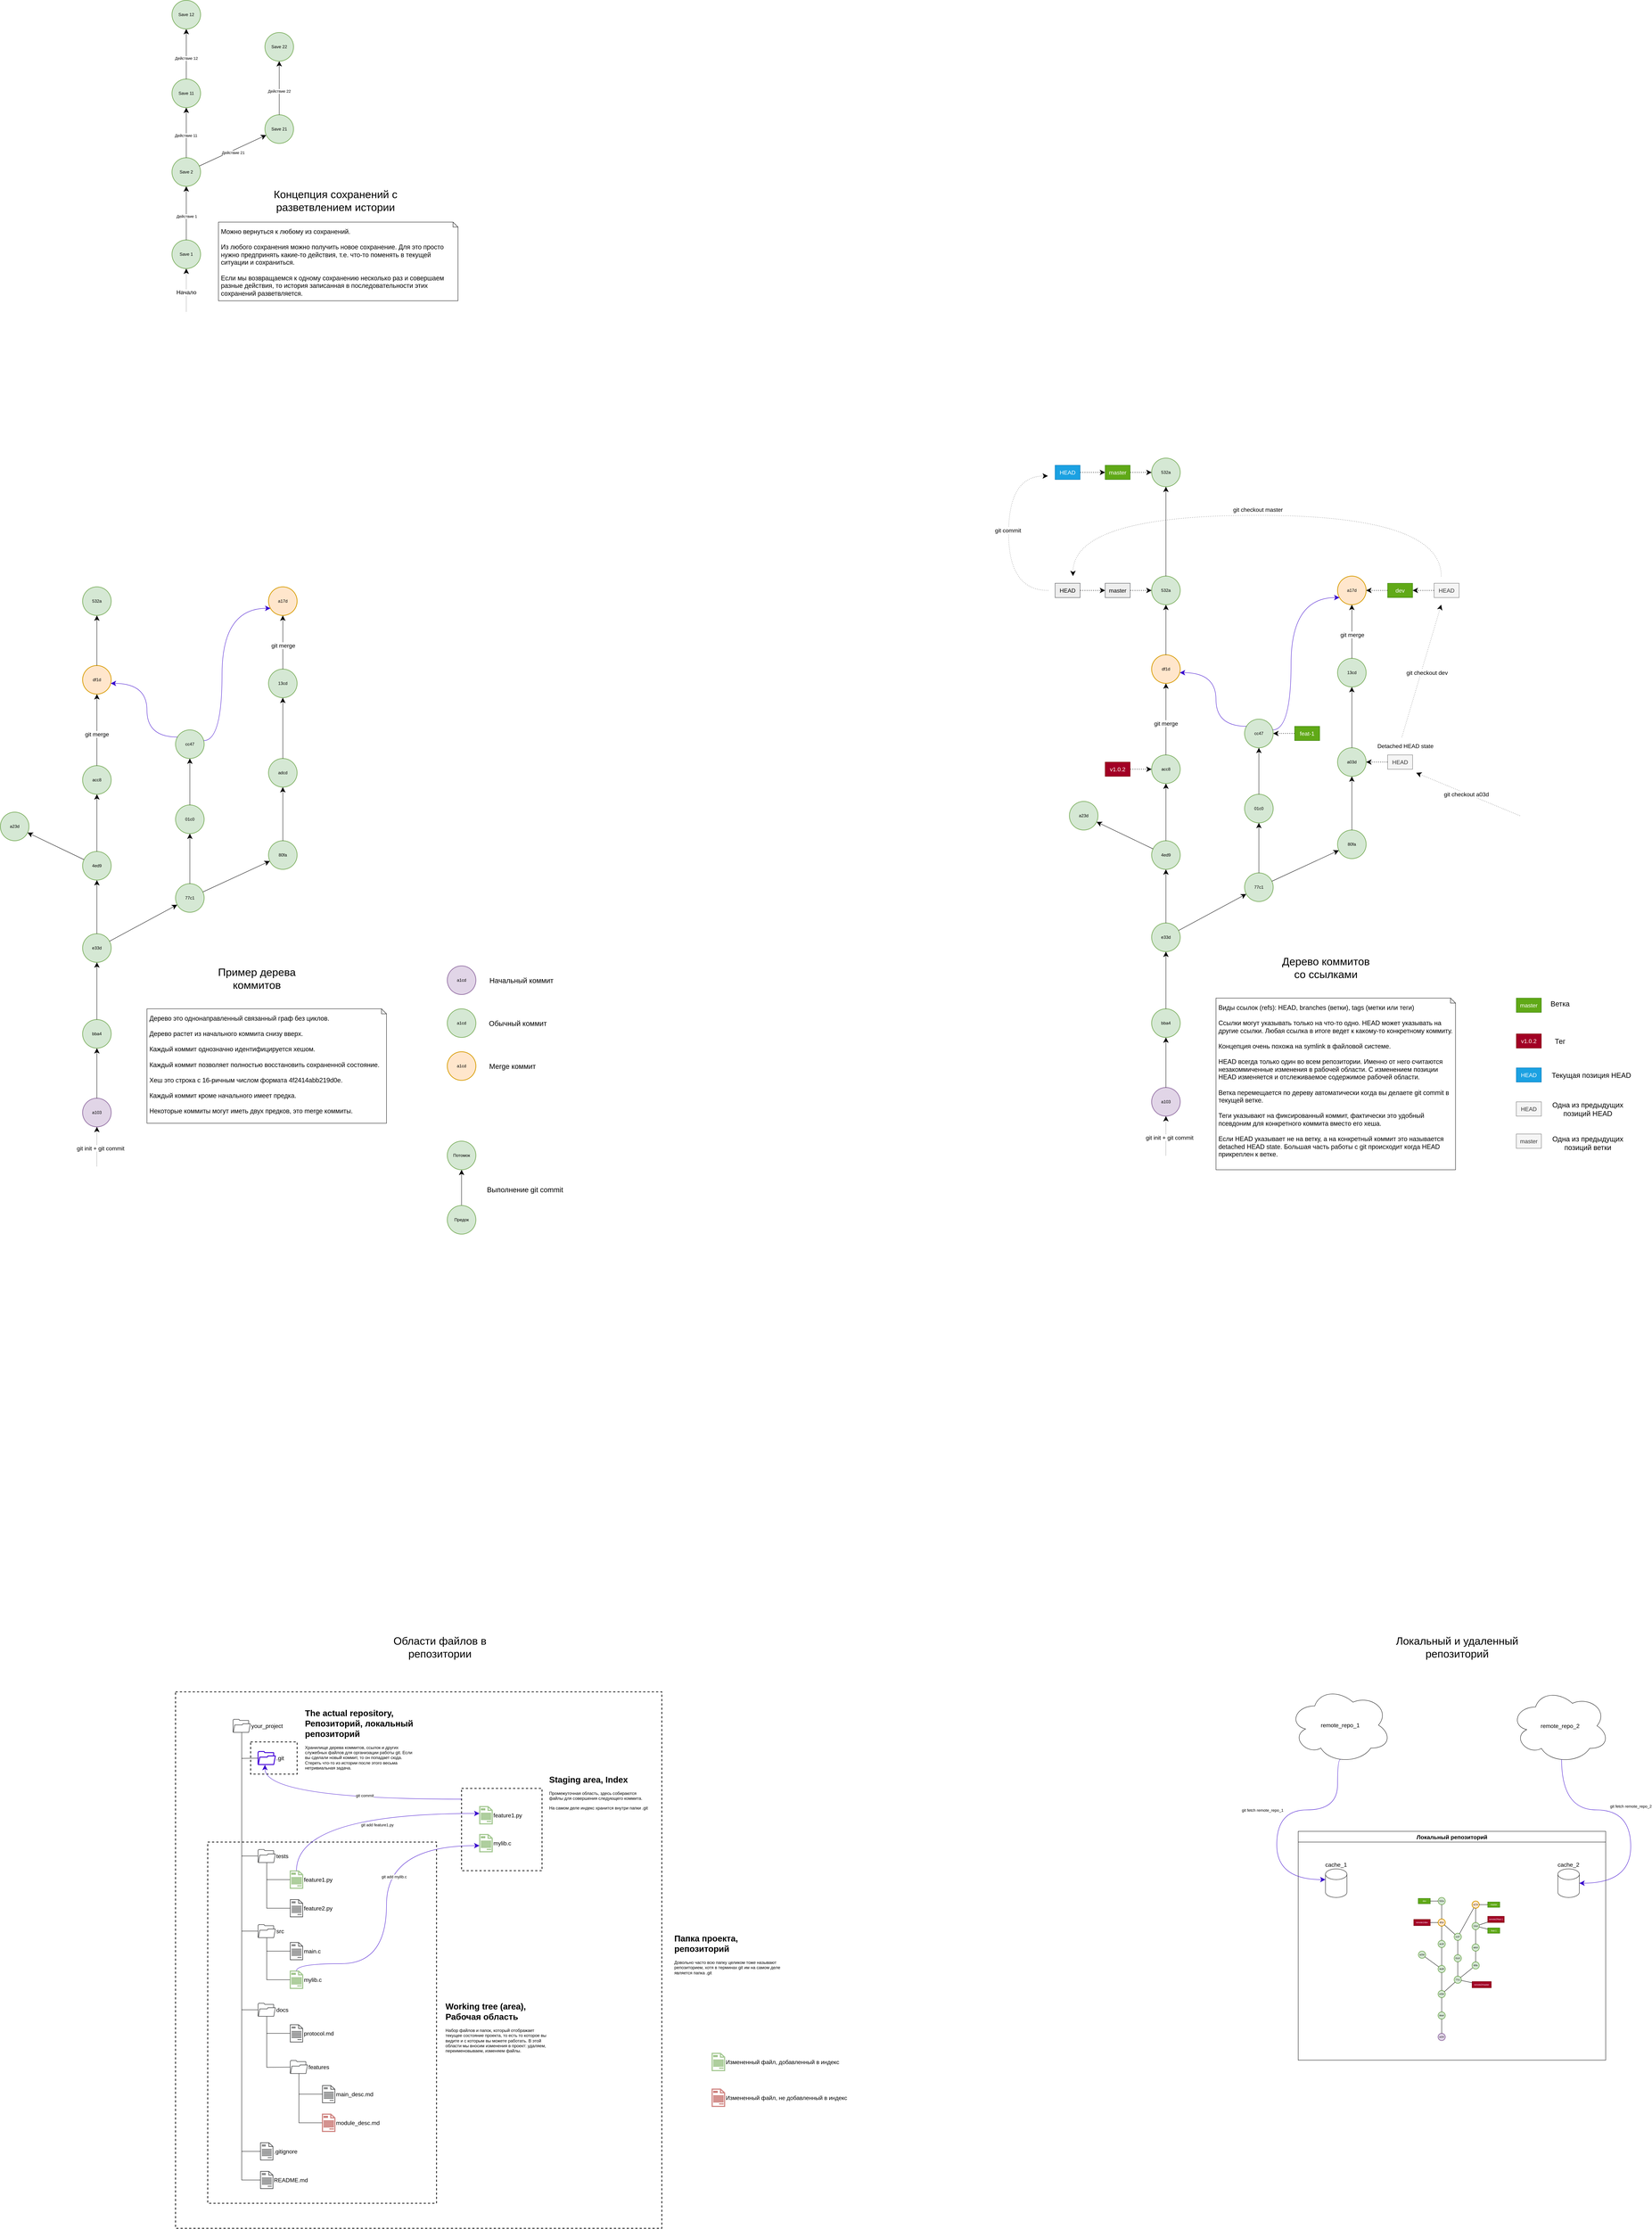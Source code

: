 <mxfile version="16.0.2" type="device" pages="2"><diagram id="VVmiIUt1L3mFCUkgA114" name="Basic"><mxGraphModel dx="677" dy="2607" grid="1" gridSize="10" guides="1" tooltips="1" connect="1" arrows="1" fold="1" page="1" pageScale="1" pageWidth="850" pageHeight="1100" math="0" shadow="0"><root><mxCell id="pUc-3Z53wgkuD9RKi1kn-0"/><mxCell id="pUc-3Z53wgkuD9RKi1kn-1" parent="pUc-3Z53wgkuD9RKi1kn-0"/><mxCell id="P6l6usnqzeUo-VarXXQR-38" value="" style="rounded=0;whiteSpace=wrap;html=1;dashed=1;strokeWidth=2;fillColor=none;" parent="pUc-3Z53wgkuD9RKi1kn-1" vertex="1"><mxGeometry x="1030" y="3060" width="130" height="90" as="geometry"/></mxCell><mxCell id="P6l6usnqzeUo-VarXXQR-36" value="" style="rounded=0;whiteSpace=wrap;html=1;dashed=1;strokeWidth=2;fillColor=none;" parent="pUc-3Z53wgkuD9RKi1kn-1" vertex="1"><mxGeometry x="910" y="3340" width="640" height="1010" as="geometry"/></mxCell><mxCell id="P6l6usnqzeUo-VarXXQR-40" value="" style="rounded=0;whiteSpace=wrap;html=1;dashed=1;strokeWidth=2;fillColor=none;" parent="pUc-3Z53wgkuD9RKi1kn-1" vertex="1"><mxGeometry x="820" y="2920" width="1360" height="1500" as="geometry"/></mxCell><mxCell id="Mqnd2VDvRO0kqoR6BN-T-0" value="77c1" style="ellipse;whiteSpace=wrap;html=1;aspect=fixed;fillColor=#d5e8d4;strokeColor=#82b366;strokeWidth=2;perimeterSpacing=0;sketch=0;shadow=0;" parent="pUc-3Z53wgkuD9RKi1kn-1" vertex="1"><mxGeometry x="820" y="660" width="80" height="80" as="geometry"/></mxCell><mxCell id="Mqnd2VDvRO0kqoR6BN-T-1" value="4ed9" style="ellipse;whiteSpace=wrap;html=1;aspect=fixed;fillColor=#d5e8d4;strokeColor=#82b366;strokeWidth=2;" parent="pUc-3Z53wgkuD9RKi1kn-1" vertex="1"><mxGeometry x="560" y="570" width="80" height="80" as="geometry"/></mxCell><mxCell id="Mqnd2VDvRO0kqoR6BN-T-3" value="e33d" style="ellipse;whiteSpace=wrap;html=1;aspect=fixed;fillColor=#d5e8d4;strokeColor=#82b366;strokeWidth=2;" parent="pUc-3Z53wgkuD9RKi1kn-1" vertex="1"><mxGeometry x="560" y="800" width="80" height="80" as="geometry"/></mxCell><mxCell id="Mqnd2VDvRO0kqoR6BN-T-4" style="orthogonalLoop=1;jettySize=auto;html=1;fontSize=16;endSize=12;strokeWidth=1;" parent="pUc-3Z53wgkuD9RKi1kn-1" source="Mqnd2VDvRO0kqoR6BN-T-3" target="Mqnd2VDvRO0kqoR6BN-T-1" edge="1"><mxGeometry relative="1" as="geometry"><mxPoint x="610" y="1020" as="sourcePoint"/><mxPoint x="610" y="460" as="targetPoint"/></mxGeometry></mxCell><mxCell id="Mqnd2VDvRO0kqoR6BN-T-5" style="orthogonalLoop=1;jettySize=auto;html=1;fontSize=16;endSize=12;strokeWidth=1;" parent="pUc-3Z53wgkuD9RKi1kn-1" source="Mqnd2VDvRO0kqoR6BN-T-3" target="Mqnd2VDvRO0kqoR6BN-T-0" edge="1"><mxGeometry relative="1" as="geometry"><mxPoint x="610" y="810.0" as="sourcePoint"/><mxPoint x="610" y="500" as="targetPoint"/></mxGeometry></mxCell><mxCell id="Mqnd2VDvRO0kqoR6BN-T-6" value="01c0" style="ellipse;whiteSpace=wrap;html=1;aspect=fixed;fillColor=#d5e8d4;strokeColor=#82b366;strokeWidth=2;perimeterSpacing=0;sketch=0;shadow=0;" parent="pUc-3Z53wgkuD9RKi1kn-1" vertex="1"><mxGeometry x="820" y="440" width="80" height="80" as="geometry"/></mxCell><mxCell id="Mqnd2VDvRO0kqoR6BN-T-7" style="orthogonalLoop=1;jettySize=auto;html=1;fontSize=16;endSize=12;strokeWidth=1;" parent="pUc-3Z53wgkuD9RKi1kn-1" source="Mqnd2VDvRO0kqoR6BN-T-0" target="Mqnd2VDvRO0kqoR6BN-T-6" edge="1"><mxGeometry relative="1" as="geometry"><mxPoint x="610.812" y="924.493" as="sourcePoint"/><mxPoint x="839.197" y="735.518" as="targetPoint"/></mxGeometry></mxCell><mxCell id="Mqnd2VDvRO0kqoR6BN-T-8" value="acc8" style="ellipse;whiteSpace=wrap;html=1;aspect=fixed;fillColor=#d5e8d4;strokeColor=#82b366;strokeWidth=2;perimeterSpacing=0;sketch=0;shadow=0;" parent="pUc-3Z53wgkuD9RKi1kn-1" vertex="1"><mxGeometry x="560" y="330" width="80" height="80" as="geometry"/></mxCell><mxCell id="Mqnd2VDvRO0kqoR6BN-T-9" value="" style="orthogonalLoop=1;jettySize=auto;html=1;fontSize=16;endSize=12;strokeWidth=1;" parent="pUc-3Z53wgkuD9RKi1kn-1" source="Mqnd2VDvRO0kqoR6BN-T-1" target="Mqnd2VDvRO0kqoR6BN-T-8" edge="1"><mxGeometry relative="1" as="geometry"><mxPoint x="900" y="730" as="sourcePoint"/><mxPoint x="900" y="590" as="targetPoint"/></mxGeometry></mxCell><mxCell id="Mqnd2VDvRO0kqoR6BN-T-10" value="bba4" style="ellipse;whiteSpace=wrap;html=1;aspect=fixed;fillColor=#d5e8d4;strokeColor=#82b366;strokeWidth=2;perimeterSpacing=0;sketch=0;shadow=0;" parent="pUc-3Z53wgkuD9RKi1kn-1" vertex="1"><mxGeometry x="560" y="1040" width="80" height="80" as="geometry"/></mxCell><mxCell id="Mqnd2VDvRO0kqoR6BN-T-11" value="a103" style="ellipse;whiteSpace=wrap;html=1;aspect=fixed;fillColor=#e1d5e7;strokeColor=#9673a6;strokeWidth=2;perimeterSpacing=0;sketch=0;shadow=0;" parent="pUc-3Z53wgkuD9RKi1kn-1" vertex="1"><mxGeometry x="560" y="1260" width="80" height="80" as="geometry"/></mxCell><mxCell id="Mqnd2VDvRO0kqoR6BN-T-12" style="orthogonalLoop=1;jettySize=auto;html=1;fontSize=16;endSize=12;strokeWidth=1;" parent="pUc-3Z53wgkuD9RKi1kn-1" source="Mqnd2VDvRO0kqoR6BN-T-11" target="Mqnd2VDvRO0kqoR6BN-T-10" edge="1"><mxGeometry relative="1" as="geometry"><mxPoint x="720" y="1390" as="sourcePoint"/><mxPoint x="720" y="1240" as="targetPoint"/></mxGeometry></mxCell><mxCell id="Mqnd2VDvRO0kqoR6BN-T-13" value="" style="orthogonalLoop=1;jettySize=auto;html=1;fontSize=16;endSize=12;strokeWidth=1;" parent="pUc-3Z53wgkuD9RKi1kn-1" source="Mqnd2VDvRO0kqoR6BN-T-10" target="Mqnd2VDvRO0kqoR6BN-T-3" edge="1"><mxGeometry relative="1" as="geometry"><mxPoint x="610" y="1270" as="sourcePoint"/><mxPoint x="610" y="1130" as="targetPoint"/><mxPoint as="offset"/></mxGeometry></mxCell><mxCell id="Mqnd2VDvRO0kqoR6BN-T-14" value="cc47" style="ellipse;whiteSpace=wrap;html=1;aspect=fixed;fillColor=#d5e8d4;strokeColor=#82b366;strokeWidth=2;perimeterSpacing=0;sketch=0;shadow=0;" parent="pUc-3Z53wgkuD9RKi1kn-1" vertex="1"><mxGeometry x="820" y="230" width="80" height="80" as="geometry"/></mxCell><mxCell id="Mqnd2VDvRO0kqoR6BN-T-15" style="orthogonalLoop=1;jettySize=auto;html=1;fontSize=16;endSize=12;strokeWidth=1;" parent="pUc-3Z53wgkuD9RKi1kn-1" source="Mqnd2VDvRO0kqoR6BN-T-6" target="Mqnd2VDvRO0kqoR6BN-T-14" edge="1"><mxGeometry relative="1" as="geometry"><mxPoint x="870" y="670" as="sourcePoint"/><mxPoint x="870" y="530" as="targetPoint"/></mxGeometry></mxCell><mxCell id="Mqnd2VDvRO0kqoR6BN-T-16" style="orthogonalLoop=1;jettySize=auto;html=1;fontSize=16;endSize=12;strokeWidth=1;" parent="pUc-3Z53wgkuD9RKi1kn-1" source="Mqnd2VDvRO0kqoR6BN-T-0" target="Mqnd2VDvRO0kqoR6BN-T-17" edge="1"><mxGeometry relative="1" as="geometry"><mxPoint x="1070" y="650" as="sourcePoint"/><mxPoint x="1290" y="550" as="targetPoint"/></mxGeometry></mxCell><mxCell id="Mqnd2VDvRO0kqoR6BN-T-17" value="80fa" style="ellipse;whiteSpace=wrap;html=1;aspect=fixed;fillColor=#d5e8d4;strokeColor=#82b366;strokeWidth=2;perimeterSpacing=0;sketch=0;shadow=0;" parent="pUc-3Z53wgkuD9RKi1kn-1" vertex="1"><mxGeometry x="1080" y="540" width="80" height="80" as="geometry"/></mxCell><mxCell id="Mqnd2VDvRO0kqoR6BN-T-18" value="adcd" style="ellipse;whiteSpace=wrap;html=1;aspect=fixed;fillColor=#d5e8d4;strokeColor=#82b366;strokeWidth=2;perimeterSpacing=0;sketch=0;shadow=0;" parent="pUc-3Z53wgkuD9RKi1kn-1" vertex="1"><mxGeometry x="1080" y="310" width="80" height="80" as="geometry"/></mxCell><mxCell id="Mqnd2VDvRO0kqoR6BN-T-19" style="orthogonalLoop=1;jettySize=auto;html=1;fontSize=16;endSize=12;strokeWidth=1;" parent="pUc-3Z53wgkuD9RKi1kn-1" source="Mqnd2VDvRO0kqoR6BN-T-17" target="Mqnd2VDvRO0kqoR6BN-T-18" edge="1"><mxGeometry relative="1" as="geometry"><mxPoint x="906.314" y="693.227" as="sourcePoint"/><mxPoint x="1093.682" y="606.762" as="targetPoint"/></mxGeometry></mxCell><mxCell id="Mqnd2VDvRO0kqoR6BN-T-20" value="df1d" style="ellipse;whiteSpace=wrap;html=1;aspect=fixed;fillColor=#ffe6cc;strokeColor=#d79b00;strokeWidth=2;perimeterSpacing=0;sketch=0;shadow=0;" parent="pUc-3Z53wgkuD9RKi1kn-1" vertex="1"><mxGeometry x="560" y="50" width="80" height="80" as="geometry"/></mxCell><mxCell id="Mqnd2VDvRO0kqoR6BN-T-22" style="orthogonalLoop=1;jettySize=auto;html=1;fontSize=16;endSize=12;strokeWidth=1;" parent="pUc-3Z53wgkuD9RKi1kn-1" source="Mqnd2VDvRO0kqoR6BN-T-8" target="Mqnd2VDvRO0kqoR6BN-T-20" edge="1"><mxGeometry relative="1" as="geometry"><mxPoint x="880" y="460" as="sourcePoint"/><mxPoint x="880" y="330" as="targetPoint"/></mxGeometry></mxCell><mxCell id="gtjzoDFIF93jY00ev7ro-2" value="git merge" style="edgeLabel;html=1;align=center;verticalAlign=middle;resizable=0;points=[];fontSize=16;" parent="Mqnd2VDvRO0kqoR6BN-T-22" vertex="1" connectable="0"><mxGeometry x="-0.115" relative="1" as="geometry"><mxPoint as="offset"/></mxGeometry></mxCell><mxCell id="Mqnd2VDvRO0kqoR6BN-T-23" value="a23d" style="ellipse;whiteSpace=wrap;html=1;aspect=fixed;fillColor=#d5e8d4;strokeColor=#82b366;strokeWidth=2;" parent="pUc-3Z53wgkuD9RKi1kn-1" vertex="1"><mxGeometry x="330" y="460" width="80" height="80" as="geometry"/></mxCell><mxCell id="Mqnd2VDvRO0kqoR6BN-T-24" style="orthogonalLoop=1;jettySize=auto;html=1;fontSize=16;endSize=12;strokeWidth=1;" parent="pUc-3Z53wgkuD9RKi1kn-1" source="Mqnd2VDvRO0kqoR6BN-T-1" target="Mqnd2VDvRO0kqoR6BN-T-23" edge="1"><mxGeometry relative="1" as="geometry"><mxPoint x="610" y="1050" as="sourcePoint"/><mxPoint x="610" y="890" as="targetPoint"/></mxGeometry></mxCell><mxCell id="Mqnd2VDvRO0kqoR6BN-T-25" value="532a" style="ellipse;whiteSpace=wrap;html=1;aspect=fixed;fillColor=#d5e8d4;strokeColor=#82b366;strokeWidth=2;perimeterSpacing=0;sketch=0;shadow=0;" parent="pUc-3Z53wgkuD9RKi1kn-1" vertex="1"><mxGeometry x="560" y="-170" width="80" height="80" as="geometry"/></mxCell><mxCell id="Mqnd2VDvRO0kqoR6BN-T-26" style="orthogonalLoop=1;jettySize=auto;html=1;fontSize=16;endSize=12;strokeWidth=1;" parent="pUc-3Z53wgkuD9RKi1kn-1" source="Mqnd2VDvRO0kqoR6BN-T-20" target="Mqnd2VDvRO0kqoR6BN-T-25" edge="1"><mxGeometry relative="1" as="geometry"><mxPoint x="837.095" y="257.257" as="sourcePoint"/><mxPoint x="642.888" y="122.768" as="targetPoint"/></mxGeometry></mxCell><mxCell id="Mqnd2VDvRO0kqoR6BN-T-27" value="13cd" style="ellipse;whiteSpace=wrap;html=1;aspect=fixed;fillColor=#d5e8d4;strokeColor=#82b366;strokeWidth=2;perimeterSpacing=0;sketch=0;shadow=0;" parent="pUc-3Z53wgkuD9RKi1kn-1" vertex="1"><mxGeometry x="1080" y="60" width="80" height="80" as="geometry"/></mxCell><mxCell id="Mqnd2VDvRO0kqoR6BN-T-28" style="orthogonalLoop=1;jettySize=auto;html=1;fontSize=16;endSize=12;strokeWidth=1;" parent="pUc-3Z53wgkuD9RKi1kn-1" source="Mqnd2VDvRO0kqoR6BN-T-18" target="Mqnd2VDvRO0kqoR6BN-T-27" edge="1"><mxGeometry relative="1" as="geometry"><mxPoint x="1130" y="550" as="sourcePoint"/><mxPoint x="1130" y="400" as="targetPoint"/></mxGeometry></mxCell><mxCell id="Mqnd2VDvRO0kqoR6BN-T-29" value="a17d" style="ellipse;whiteSpace=wrap;html=1;aspect=fixed;fillColor=#ffe6cc;strokeColor=#d79b00;strokeWidth=2;perimeterSpacing=0;sketch=0;shadow=0;" parent="pUc-3Z53wgkuD9RKi1kn-1" vertex="1"><mxGeometry x="1080" y="-170" width="80" height="80" as="geometry"/></mxCell><mxCell id="Mqnd2VDvRO0kqoR6BN-T-30" style="orthogonalLoop=1;jettySize=auto;html=1;fontSize=16;endSize=12;strokeWidth=1;" parent="pUc-3Z53wgkuD9RKi1kn-1" source="Mqnd2VDvRO0kqoR6BN-T-27" target="Mqnd2VDvRO0kqoR6BN-T-29" edge="1"><mxGeometry relative="1" as="geometry"><mxPoint x="1130" y="320" as="sourcePoint"/><mxPoint x="1130" y="150" as="targetPoint"/></mxGeometry></mxCell><mxCell id="gtjzoDFIF93jY00ev7ro-3" value="git merge" style="edgeLabel;html=1;align=center;verticalAlign=middle;resizable=0;points=[];fontSize=16;" parent="Mqnd2VDvRO0kqoR6BN-T-30" vertex="1" connectable="0"><mxGeometry x="-0.119" y="-1" relative="1" as="geometry"><mxPoint as="offset"/></mxGeometry></mxCell><mxCell id="igc9G5rUB0XkG3gdoPb_-0" style="orthogonalLoop=1;jettySize=auto;html=1;fontSize=30;strokeWidth=1;elbow=vertical;edgeStyle=orthogonalEdgeStyle;curved=1;endSize=12;fillColor=#6a00ff;strokeColor=#3700CC;" parent="pUc-3Z53wgkuD9RKi1kn-1" source="Mqnd2VDvRO0kqoR6BN-T-14" target="Mqnd2VDvRO0kqoR6BN-T-20" edge="1"><mxGeometry relative="1" as="geometry"><mxPoint x="710.0" y="99.989" as="targetPoint"/><Array as="points"><mxPoint x="740" y="250"/><mxPoint x="740" y="100"/></Array><mxPoint x="1010.0" y="329.989" as="sourcePoint"/></mxGeometry></mxCell><mxCell id="igc9G5rUB0XkG3gdoPb_-1" style="orthogonalLoop=1;jettySize=auto;html=1;fontSize=30;strokeWidth=1;elbow=vertical;edgeStyle=orthogonalEdgeStyle;curved=1;endSize=12;fillColor=#6a00ff;strokeColor=#3700CC;" parent="pUc-3Z53wgkuD9RKi1kn-1" source="Mqnd2VDvRO0kqoR6BN-T-14" target="Mqnd2VDvRO0kqoR6BN-T-29" edge="1"><mxGeometry relative="1" as="geometry"><mxPoint x="648.73" y="110.0" as="targetPoint"/><Array as="points"><mxPoint x="950" y="260"/><mxPoint x="950" y="-110"/></Array><mxPoint x="835.359" y="260.0" as="sourcePoint"/></mxGeometry></mxCell><mxCell id="sHGu2jUR2FiYD_zulT5p-0" value="Пример дерева коммитов" style="text;html=1;strokeColor=none;fillColor=none;align=center;verticalAlign=middle;whiteSpace=wrap;rounded=0;fontSize=30;" parent="pUc-3Z53wgkuD9RKi1kn-1" vertex="1"><mxGeometry x="900" y="880" width="295" height="90" as="geometry"/></mxCell><mxCell id="sHGu2jUR2FiYD_zulT5p-1" value="&lt;div style=&quot;font-size: 18px&quot;&gt;Дерево это однонаправленный связанный граф без циклов.&lt;/div&gt;&lt;div style=&quot;font-size: 18px&quot;&gt;&lt;br&gt;&lt;/div&gt;&lt;div style=&quot;font-size: 18px&quot;&gt;Дерево растет из начального коммита снизу вверх.&lt;/div&gt;&lt;div style=&quot;font-size: 18px&quot;&gt;&lt;br&gt;&lt;/div&gt;&lt;div style=&quot;font-size: 18px&quot;&gt;Каждый коммит однозначно идентифицируется хешом.&lt;/div&gt;&lt;div style=&quot;font-size: 18px&quot;&gt;&lt;br&gt;&lt;/div&gt;&lt;div style=&quot;font-size: 18px&quot;&gt;Каждый коммит позволяет полностью восстановить сохраненной состояние.&lt;/div&gt;&lt;div style=&quot;font-size: 18px&quot;&gt;&lt;br&gt;&lt;/div&gt;&lt;div style=&quot;font-size: 18px&quot;&gt;Хеш это строка c 16-ричным числом формата 4f2414abb219d0e.&lt;/div&gt;&lt;div style=&quot;font-size: 18px&quot;&gt;&lt;br&gt;&lt;/div&gt;&lt;div style=&quot;font-size: 18px&quot;&gt;Каждый коммит кроме начального имеет предка.&lt;/div&gt;&lt;div style=&quot;font-size: 18px&quot;&gt;&lt;br&gt;&lt;/div&gt;&lt;div style=&quot;font-size: 18px&quot;&gt;Некоторые коммиты могут иметь двух предков, это merge коммиты.&lt;/div&gt;&lt;div style=&quot;font-size: 18px&quot;&gt;&lt;/div&gt;" style="shape=note;whiteSpace=wrap;html=1;backgroundOutline=1;darkOpacity=0.05;fontSize=18;size=14;align=left;verticalAlign=top;spacingTop=10;spacingLeft=5;" parent="pUc-3Z53wgkuD9RKi1kn-1" vertex="1"><mxGeometry x="740" y="1010" width="670" height="320" as="geometry"/></mxCell><mxCell id="sHGu2jUR2FiYD_zulT5p-2" value="a1cd" style="ellipse;whiteSpace=wrap;html=1;aspect=fixed;fillColor=#e1d5e7;strokeColor=#9673a6;strokeWidth=2;perimeterSpacing=0;sketch=0;shadow=0;" parent="pUc-3Z53wgkuD9RKi1kn-1" vertex="1"><mxGeometry x="1580" y="890" width="80" height="80" as="geometry"/></mxCell><mxCell id="sHGu2jUR2FiYD_zulT5p-3" value="Начальный коммит" style="text;html=1;strokeColor=none;fillColor=none;align=center;verticalAlign=middle;whiteSpace=wrap;rounded=0;fontSize=20;" parent="pUc-3Z53wgkuD9RKi1kn-1" vertex="1"><mxGeometry x="1660" y="885" width="255" height="90" as="geometry"/></mxCell><mxCell id="sHGu2jUR2FiYD_zulT5p-4" value="a1cd" style="ellipse;whiteSpace=wrap;html=1;aspect=fixed;fillColor=#d5e8d4;strokeColor=#82b366;strokeWidth=2;perimeterSpacing=0;sketch=0;shadow=0;" parent="pUc-3Z53wgkuD9RKi1kn-1" vertex="1"><mxGeometry x="1580" y="1010" width="80" height="80" as="geometry"/></mxCell><mxCell id="sHGu2jUR2FiYD_zulT5p-5" value="Обычный коммит" style="text;html=1;strokeColor=none;fillColor=none;align=center;verticalAlign=middle;whiteSpace=wrap;rounded=0;fontSize=20;" parent="pUc-3Z53wgkuD9RKi1kn-1" vertex="1"><mxGeometry x="1650" y="1005" width="255" height="90" as="geometry"/></mxCell><mxCell id="sHGu2jUR2FiYD_zulT5p-6" value="a1cd" style="ellipse;whiteSpace=wrap;html=1;aspect=fixed;fillColor=#ffe6cc;strokeColor=#d79b00;strokeWidth=2;perimeterSpacing=0;sketch=0;shadow=0;" parent="pUc-3Z53wgkuD9RKi1kn-1" vertex="1"><mxGeometry x="1580" y="1130" width="80" height="80" as="geometry"/></mxCell><mxCell id="sHGu2jUR2FiYD_zulT5p-7" value="Merge коммит" style="text;html=1;strokeColor=none;fillColor=none;align=center;verticalAlign=middle;whiteSpace=wrap;rounded=0;fontSize=20;" parent="pUc-3Z53wgkuD9RKi1kn-1" vertex="1"><mxGeometry x="1640" y="1125" width="245" height="90" as="geometry"/></mxCell><mxCell id="gtjzoDFIF93jY00ev7ro-0" style="orthogonalLoop=1;jettySize=auto;html=1;fontSize=30;endSize=12;strokeWidth=1;dashed=1;dashPattern=1 2;" parent="pUc-3Z53wgkuD9RKi1kn-1" target="Mqnd2VDvRO0kqoR6BN-T-11" edge="1"><mxGeometry relative="1" as="geometry"><mxPoint x="599.76" y="1450" as="sourcePoint"/><mxPoint x="599.76" y="1370" as="targetPoint"/></mxGeometry></mxCell><mxCell id="gtjzoDFIF93jY00ev7ro-1" value="git init + git commit" style="edgeLabel;html=1;align=center;verticalAlign=middle;resizable=0;points=[];fontSize=16;" parent="gtjzoDFIF93jY00ev7ro-0" vertex="1" connectable="0"><mxGeometry x="-0.177" y="-1" relative="1" as="geometry"><mxPoint x="9" y="-5" as="offset"/></mxGeometry></mxCell><mxCell id="gtjzoDFIF93jY00ev7ro-4" style="orthogonalLoop=1;jettySize=auto;html=1;fontSize=16;endSize=12;strokeWidth=1;" parent="pUc-3Z53wgkuD9RKi1kn-1" source="gtjzoDFIF93jY00ev7ro-7" target="gtjzoDFIF93jY00ev7ro-6" edge="1"><mxGeometry relative="1" as="geometry"><mxPoint x="1610" y="1550" as="sourcePoint"/><mxPoint x="1610" y="1400" as="targetPoint"/></mxGeometry></mxCell><mxCell id="gtjzoDFIF93jY00ev7ro-5" value="Выполнение git commit" style="text;html=1;strokeColor=none;fillColor=none;align=center;verticalAlign=middle;whiteSpace=wrap;rounded=0;fontSize=20;" parent="pUc-3Z53wgkuD9RKi1kn-1" vertex="1"><mxGeometry x="1670" y="1470" width="255" height="90" as="geometry"/></mxCell><mxCell id="gtjzoDFIF93jY00ev7ro-6" value="Потомок" style="ellipse;whiteSpace=wrap;html=1;aspect=fixed;fillColor=#d5e8d4;strokeColor=#82b366;strokeWidth=2;perimeterSpacing=0;sketch=0;shadow=0;" parent="pUc-3Z53wgkuD9RKi1kn-1" vertex="1"><mxGeometry x="1580" y="1380" width="80" height="80" as="geometry"/></mxCell><mxCell id="gtjzoDFIF93jY00ev7ro-7" value="Предок" style="ellipse;whiteSpace=wrap;html=1;aspect=fixed;fillColor=#d5e8d4;strokeColor=#82b366;strokeWidth=2;perimeterSpacing=0;sketch=0;shadow=0;" parent="pUc-3Z53wgkuD9RKi1kn-1" vertex="1"><mxGeometry x="1580" y="1560" width="80" height="80" as="geometry"/></mxCell><mxCell id="gtjzoDFIF93jY00ev7ro-8" value="77c1" style="ellipse;whiteSpace=wrap;html=1;aspect=fixed;fillColor=#d5e8d4;strokeColor=#82b366;strokeWidth=2;perimeterSpacing=0;sketch=0;shadow=0;" parent="pUc-3Z53wgkuD9RKi1kn-1" vertex="1"><mxGeometry x="3810" y="630" width="80" height="80" as="geometry"/></mxCell><mxCell id="gtjzoDFIF93jY00ev7ro-9" value="4ed9" style="ellipse;whiteSpace=wrap;html=1;aspect=fixed;fillColor=#d5e8d4;strokeColor=#82b366;strokeWidth=2;" parent="pUc-3Z53wgkuD9RKi1kn-1" vertex="1"><mxGeometry x="3550" y="540" width="80" height="80" as="geometry"/></mxCell><mxCell id="gtjzoDFIF93jY00ev7ro-10" value="e33d" style="ellipse;whiteSpace=wrap;html=1;aspect=fixed;fillColor=#d5e8d4;strokeColor=#82b366;strokeWidth=2;" parent="pUc-3Z53wgkuD9RKi1kn-1" vertex="1"><mxGeometry x="3550" y="770" width="80" height="80" as="geometry"/></mxCell><mxCell id="gtjzoDFIF93jY00ev7ro-11" style="orthogonalLoop=1;jettySize=auto;html=1;fontSize=16;endSize=12;strokeWidth=1;" parent="pUc-3Z53wgkuD9RKi1kn-1" source="gtjzoDFIF93jY00ev7ro-10" target="gtjzoDFIF93jY00ev7ro-9" edge="1"><mxGeometry relative="1" as="geometry"><mxPoint x="3600" y="990" as="sourcePoint"/><mxPoint x="3600" y="430" as="targetPoint"/></mxGeometry></mxCell><mxCell id="gtjzoDFIF93jY00ev7ro-12" style="orthogonalLoop=1;jettySize=auto;html=1;fontSize=16;endSize=12;strokeWidth=1;" parent="pUc-3Z53wgkuD9RKi1kn-1" source="gtjzoDFIF93jY00ev7ro-10" target="gtjzoDFIF93jY00ev7ro-8" edge="1"><mxGeometry relative="1" as="geometry"><mxPoint x="3600" y="780.0" as="sourcePoint"/><mxPoint x="3600" y="470" as="targetPoint"/></mxGeometry></mxCell><mxCell id="gtjzoDFIF93jY00ev7ro-13" value="01c0" style="ellipse;whiteSpace=wrap;html=1;aspect=fixed;fillColor=#d5e8d4;strokeColor=#82b366;strokeWidth=2;perimeterSpacing=0;sketch=0;shadow=0;" parent="pUc-3Z53wgkuD9RKi1kn-1" vertex="1"><mxGeometry x="3810" y="410" width="80" height="80" as="geometry"/></mxCell><mxCell id="gtjzoDFIF93jY00ev7ro-14" style="orthogonalLoop=1;jettySize=auto;html=1;fontSize=16;endSize=12;strokeWidth=1;" parent="pUc-3Z53wgkuD9RKi1kn-1" source="gtjzoDFIF93jY00ev7ro-8" target="gtjzoDFIF93jY00ev7ro-13" edge="1"><mxGeometry relative="1" as="geometry"><mxPoint x="3600.812" y="894.493" as="sourcePoint"/><mxPoint x="3829.197" y="705.518" as="targetPoint"/></mxGeometry></mxCell><mxCell id="gtjzoDFIF93jY00ev7ro-15" value="acc8" style="ellipse;whiteSpace=wrap;html=1;aspect=fixed;fillColor=#d5e8d4;strokeColor=#82b366;strokeWidth=2;perimeterSpacing=0;sketch=0;shadow=0;" parent="pUc-3Z53wgkuD9RKi1kn-1" vertex="1"><mxGeometry x="3550" y="300" width="80" height="80" as="geometry"/></mxCell><mxCell id="gtjzoDFIF93jY00ev7ro-16" value="" style="orthogonalLoop=1;jettySize=auto;html=1;fontSize=16;endSize=12;strokeWidth=1;" parent="pUc-3Z53wgkuD9RKi1kn-1" source="gtjzoDFIF93jY00ev7ro-9" target="gtjzoDFIF93jY00ev7ro-15" edge="1"><mxGeometry relative="1" as="geometry"><mxPoint x="3890" y="700" as="sourcePoint"/><mxPoint x="3890" y="560" as="targetPoint"/></mxGeometry></mxCell><mxCell id="gtjzoDFIF93jY00ev7ro-17" value="bba4" style="ellipse;whiteSpace=wrap;html=1;aspect=fixed;fillColor=#d5e8d4;strokeColor=#82b366;strokeWidth=2;perimeterSpacing=0;sketch=0;shadow=0;" parent="pUc-3Z53wgkuD9RKi1kn-1" vertex="1"><mxGeometry x="3550" y="1010" width="80" height="80" as="geometry"/></mxCell><mxCell id="gtjzoDFIF93jY00ev7ro-18" value="a103" style="ellipse;whiteSpace=wrap;html=1;aspect=fixed;fillColor=#e1d5e7;strokeColor=#9673a6;strokeWidth=2;perimeterSpacing=0;sketch=0;shadow=0;" parent="pUc-3Z53wgkuD9RKi1kn-1" vertex="1"><mxGeometry x="3550" y="1230" width="80" height="80" as="geometry"/></mxCell><mxCell id="gtjzoDFIF93jY00ev7ro-19" style="orthogonalLoop=1;jettySize=auto;html=1;fontSize=16;endSize=12;strokeWidth=1;" parent="pUc-3Z53wgkuD9RKi1kn-1" source="gtjzoDFIF93jY00ev7ro-18" target="gtjzoDFIF93jY00ev7ro-17" edge="1"><mxGeometry relative="1" as="geometry"><mxPoint x="3710" y="1360" as="sourcePoint"/><mxPoint x="3710" y="1210" as="targetPoint"/></mxGeometry></mxCell><mxCell id="gtjzoDFIF93jY00ev7ro-20" value="" style="orthogonalLoop=1;jettySize=auto;html=1;fontSize=16;endSize=12;strokeWidth=1;" parent="pUc-3Z53wgkuD9RKi1kn-1" source="gtjzoDFIF93jY00ev7ro-17" target="gtjzoDFIF93jY00ev7ro-10" edge="1"><mxGeometry relative="1" as="geometry"><mxPoint x="3600" y="1240" as="sourcePoint"/><mxPoint x="3600" y="1100" as="targetPoint"/><mxPoint as="offset"/></mxGeometry></mxCell><mxCell id="gtjzoDFIF93jY00ev7ro-21" value="cc47" style="ellipse;whiteSpace=wrap;html=1;aspect=fixed;fillColor=#d5e8d4;strokeColor=#82b366;strokeWidth=2;perimeterSpacing=0;sketch=0;shadow=0;" parent="pUc-3Z53wgkuD9RKi1kn-1" vertex="1"><mxGeometry x="3810" y="200" width="80" height="80" as="geometry"/></mxCell><mxCell id="gtjzoDFIF93jY00ev7ro-22" style="orthogonalLoop=1;jettySize=auto;html=1;fontSize=16;endSize=12;strokeWidth=1;" parent="pUc-3Z53wgkuD9RKi1kn-1" source="gtjzoDFIF93jY00ev7ro-13" target="gtjzoDFIF93jY00ev7ro-21" edge="1"><mxGeometry relative="1" as="geometry"><mxPoint x="3860" y="640" as="sourcePoint"/><mxPoint x="3860" y="500" as="targetPoint"/></mxGeometry></mxCell><mxCell id="gtjzoDFIF93jY00ev7ro-23" style="orthogonalLoop=1;jettySize=auto;html=1;fontSize=16;endSize=12;strokeWidth=1;" parent="pUc-3Z53wgkuD9RKi1kn-1" source="gtjzoDFIF93jY00ev7ro-8" target="gtjzoDFIF93jY00ev7ro-24" edge="1"><mxGeometry relative="1" as="geometry"><mxPoint x="4060" y="620" as="sourcePoint"/><mxPoint x="4280" y="520" as="targetPoint"/></mxGeometry></mxCell><mxCell id="gtjzoDFIF93jY00ev7ro-24" value="80fa" style="ellipse;whiteSpace=wrap;html=1;aspect=fixed;fillColor=#d5e8d4;strokeColor=#82b366;strokeWidth=2;perimeterSpacing=0;sketch=0;shadow=0;" parent="pUc-3Z53wgkuD9RKi1kn-1" vertex="1"><mxGeometry x="4070" y="510" width="80" height="80" as="geometry"/></mxCell><mxCell id="gtjzoDFIF93jY00ev7ro-25" value="a03d" style="ellipse;whiteSpace=wrap;html=1;aspect=fixed;fillColor=#d5e8d4;strokeColor=#82b366;strokeWidth=2;perimeterSpacing=0;sketch=0;shadow=0;" parent="pUc-3Z53wgkuD9RKi1kn-1" vertex="1"><mxGeometry x="4070" y="280" width="80" height="80" as="geometry"/></mxCell><mxCell id="gtjzoDFIF93jY00ev7ro-26" style="orthogonalLoop=1;jettySize=auto;html=1;fontSize=16;endSize=12;strokeWidth=1;" parent="pUc-3Z53wgkuD9RKi1kn-1" source="gtjzoDFIF93jY00ev7ro-24" target="gtjzoDFIF93jY00ev7ro-25" edge="1"><mxGeometry relative="1" as="geometry"><mxPoint x="3896.314" y="663.227" as="sourcePoint"/><mxPoint x="4083.682" y="576.762" as="targetPoint"/></mxGeometry></mxCell><mxCell id="gtjzoDFIF93jY00ev7ro-27" value="df1d" style="ellipse;whiteSpace=wrap;html=1;aspect=fixed;fillColor=#ffe6cc;strokeColor=#d79b00;strokeWidth=2;perimeterSpacing=0;sketch=0;shadow=0;" parent="pUc-3Z53wgkuD9RKi1kn-1" vertex="1"><mxGeometry x="3550" y="20" width="80" height="80" as="geometry"/></mxCell><mxCell id="gtjzoDFIF93jY00ev7ro-28" style="orthogonalLoop=1;jettySize=auto;html=1;fontSize=16;endSize=12;strokeWidth=1;" parent="pUc-3Z53wgkuD9RKi1kn-1" source="gtjzoDFIF93jY00ev7ro-15" target="gtjzoDFIF93jY00ev7ro-27" edge="1"><mxGeometry relative="1" as="geometry"><mxPoint x="3870" y="430" as="sourcePoint"/><mxPoint x="3870" y="300" as="targetPoint"/></mxGeometry></mxCell><mxCell id="gtjzoDFIF93jY00ev7ro-29" value="git merge" style="edgeLabel;html=1;align=center;verticalAlign=middle;resizable=0;points=[];fontSize=16;" parent="gtjzoDFIF93jY00ev7ro-28" vertex="1" connectable="0"><mxGeometry x="-0.115" relative="1" as="geometry"><mxPoint as="offset"/></mxGeometry></mxCell><mxCell id="gtjzoDFIF93jY00ev7ro-30" value="a23d" style="ellipse;whiteSpace=wrap;html=1;aspect=fixed;fillColor=#d5e8d4;strokeColor=#82b366;strokeWidth=2;" parent="pUc-3Z53wgkuD9RKi1kn-1" vertex="1"><mxGeometry x="3320" y="430" width="80" height="80" as="geometry"/></mxCell><mxCell id="gtjzoDFIF93jY00ev7ro-31" style="orthogonalLoop=1;jettySize=auto;html=1;fontSize=16;endSize=12;strokeWidth=1;" parent="pUc-3Z53wgkuD9RKi1kn-1" source="gtjzoDFIF93jY00ev7ro-9" target="gtjzoDFIF93jY00ev7ro-30" edge="1"><mxGeometry relative="1" as="geometry"><mxPoint x="3600" y="1020" as="sourcePoint"/><mxPoint x="3600" y="860" as="targetPoint"/></mxGeometry></mxCell><mxCell id="gtjzoDFIF93jY00ev7ro-32" value="532a" style="ellipse;whiteSpace=wrap;html=1;aspect=fixed;fillColor=#d5e8d4;strokeColor=#82b366;strokeWidth=2;perimeterSpacing=0;sketch=0;shadow=0;" parent="pUc-3Z53wgkuD9RKi1kn-1" vertex="1"><mxGeometry x="3550" y="-200" width="80" height="80" as="geometry"/></mxCell><mxCell id="gtjzoDFIF93jY00ev7ro-33" style="orthogonalLoop=1;jettySize=auto;html=1;fontSize=16;endSize=12;strokeWidth=1;" parent="pUc-3Z53wgkuD9RKi1kn-1" source="gtjzoDFIF93jY00ev7ro-27" target="gtjzoDFIF93jY00ev7ro-32" edge="1"><mxGeometry relative="1" as="geometry"><mxPoint x="3827.095" y="227.257" as="sourcePoint"/><mxPoint x="3632.888" y="92.768" as="targetPoint"/></mxGeometry></mxCell><mxCell id="gtjzoDFIF93jY00ev7ro-34" value="13cd" style="ellipse;whiteSpace=wrap;html=1;aspect=fixed;fillColor=#d5e8d4;strokeColor=#82b366;strokeWidth=2;perimeterSpacing=0;sketch=0;shadow=0;" parent="pUc-3Z53wgkuD9RKi1kn-1" vertex="1"><mxGeometry x="4070" y="30" width="80" height="80" as="geometry"/></mxCell><mxCell id="gtjzoDFIF93jY00ev7ro-35" style="orthogonalLoop=1;jettySize=auto;html=1;fontSize=16;endSize=12;strokeWidth=1;" parent="pUc-3Z53wgkuD9RKi1kn-1" source="gtjzoDFIF93jY00ev7ro-25" target="gtjzoDFIF93jY00ev7ro-34" edge="1"><mxGeometry relative="1" as="geometry"><mxPoint x="4120" y="520" as="sourcePoint"/><mxPoint x="4120" y="370" as="targetPoint"/></mxGeometry></mxCell><mxCell id="gtjzoDFIF93jY00ev7ro-36" value="a17d" style="ellipse;whiteSpace=wrap;html=1;aspect=fixed;fillColor=#ffe6cc;strokeColor=#d79b00;strokeWidth=2;perimeterSpacing=0;sketch=0;shadow=0;" parent="pUc-3Z53wgkuD9RKi1kn-1" vertex="1"><mxGeometry x="4070" y="-200" width="80" height="80" as="geometry"/></mxCell><mxCell id="gtjzoDFIF93jY00ev7ro-37" style="orthogonalLoop=1;jettySize=auto;html=1;fontSize=16;endSize=12;strokeWidth=1;" parent="pUc-3Z53wgkuD9RKi1kn-1" source="gtjzoDFIF93jY00ev7ro-34" target="gtjzoDFIF93jY00ev7ro-36" edge="1"><mxGeometry relative="1" as="geometry"><mxPoint x="4120" y="290" as="sourcePoint"/><mxPoint x="4120" y="120" as="targetPoint"/></mxGeometry></mxCell><mxCell id="gtjzoDFIF93jY00ev7ro-38" value="git merge" style="edgeLabel;html=1;align=center;verticalAlign=middle;resizable=0;points=[];fontSize=16;" parent="gtjzoDFIF93jY00ev7ro-37" vertex="1" connectable="0"><mxGeometry x="-0.119" y="-1" relative="1" as="geometry"><mxPoint as="offset"/></mxGeometry></mxCell><mxCell id="gtjzoDFIF93jY00ev7ro-39" style="orthogonalLoop=1;jettySize=auto;html=1;fontSize=30;strokeWidth=1;elbow=vertical;edgeStyle=orthogonalEdgeStyle;curved=1;endSize=12;fillColor=#6a00ff;strokeColor=#3700CC;" parent="pUc-3Z53wgkuD9RKi1kn-1" source="gtjzoDFIF93jY00ev7ro-21" target="gtjzoDFIF93jY00ev7ro-27" edge="1"><mxGeometry relative="1" as="geometry"><mxPoint x="3700.0" y="69.989" as="targetPoint"/><Array as="points"><mxPoint x="3730" y="220"/><mxPoint x="3730" y="70"/></Array><mxPoint x="4000.0" y="299.989" as="sourcePoint"/></mxGeometry></mxCell><mxCell id="gtjzoDFIF93jY00ev7ro-40" style="orthogonalLoop=1;jettySize=auto;html=1;fontSize=30;strokeWidth=1;elbow=vertical;edgeStyle=orthogonalEdgeStyle;curved=1;endSize=12;fillColor=#6a00ff;strokeColor=#3700CC;" parent="pUc-3Z53wgkuD9RKi1kn-1" source="gtjzoDFIF93jY00ev7ro-21" target="gtjzoDFIF93jY00ev7ro-36" edge="1"><mxGeometry relative="1" as="geometry"><mxPoint x="3638.73" y="80.0" as="targetPoint"/><Array as="points"><mxPoint x="3940" y="230"/><mxPoint x="3940" y="-140"/></Array><mxPoint x="3825.359" y="230.0" as="sourcePoint"/></mxGeometry></mxCell><mxCell id="gtjzoDFIF93jY00ev7ro-41" value="Дерево коммитов&lt;br&gt;со ссылками" style="text;html=1;strokeColor=none;fillColor=none;align=center;verticalAlign=middle;whiteSpace=wrap;rounded=0;fontSize=30;" parent="pUc-3Z53wgkuD9RKi1kn-1" vertex="1"><mxGeometry x="3890" y="850" width="295" height="90" as="geometry"/></mxCell><mxCell id="gtjzoDFIF93jY00ev7ro-42" value="&lt;div style=&quot;font-size: 18px&quot;&gt;Виды ссылок (refs): HEAD, branches (ветки), tags (метки или теги)&lt;/div&gt;&lt;div style=&quot;font-size: 18px&quot;&gt;&lt;br&gt;&lt;/div&gt;&lt;div style=&quot;font-size: 18px&quot;&gt;Ссылки могут указывать только на что-то одно. HEAD может указывать на другие ссылки. Любая ссылка в итоге ведет к какому-то конкретному коммиту.&lt;/div&gt;&lt;div style=&quot;font-size: 18px&quot;&gt;&lt;br&gt;&lt;/div&gt;&lt;div style=&quot;font-size: 18px&quot;&gt;Концепция очень похожа на symlink в файловой системе.&lt;/div&gt;&lt;div style=&quot;font-size: 18px&quot;&gt;&lt;br&gt;&lt;/div&gt;&lt;div style=&quot;font-size: 18px&quot;&gt;HEAD всегда только один во всем репозитории. Именно от него считаются незакоммиченные изменения в рабочей области. С изменением позиции HEAD изменяется и отслеживаемое содержимое рабочей области.&lt;/div&gt;&lt;div style=&quot;font-size: 18px&quot;&gt;&lt;br&gt;&lt;/div&gt;&lt;div style=&quot;font-size: 18px&quot;&gt;Ветка перемещается по дереву автоматически когда вы делаете git commit в&lt;/div&gt;&lt;div style=&quot;font-size: 18px&quot;&gt;текущей ветке.&lt;/div&gt;&lt;div style=&quot;font-size: 18px&quot;&gt;&lt;br&gt;&lt;/div&gt;&lt;div style=&quot;font-size: 18px&quot;&gt;Теги указывают на фиксированный коммит, фактически это удобный псевдоним для конкретного коммита вместо его хеша.&lt;/div&gt;&lt;div style=&quot;font-size: 18px&quot;&gt;&lt;br&gt;&lt;/div&gt;&lt;div style=&quot;font-size: 18px&quot;&gt;Если HEAD указывает не на ветку, а на конкретный коммит это называется detached HEAD state. Большая часть работы с git происходит когда HEAD прикреплен к ветке.&lt;/div&gt;&lt;div style=&quot;font-size: 18px&quot;&gt;&lt;/div&gt;" style="shape=note;whiteSpace=wrap;html=1;backgroundOutline=1;darkOpacity=0.05;fontSize=18;size=14;align=left;verticalAlign=top;spacingTop=10;spacingLeft=5;" parent="pUc-3Z53wgkuD9RKi1kn-1" vertex="1"><mxGeometry x="3730" y="980" width="670" height="480" as="geometry"/></mxCell><mxCell id="gtjzoDFIF93jY00ev7ro-43" style="orthogonalLoop=1;jettySize=auto;html=1;fontSize=30;endSize=12;strokeWidth=1;dashed=1;dashPattern=1 2;" parent="pUc-3Z53wgkuD9RKi1kn-1" target="gtjzoDFIF93jY00ev7ro-18" edge="1"><mxGeometry relative="1" as="geometry"><mxPoint x="3589.76" y="1420" as="sourcePoint"/><mxPoint x="3589.76" y="1340" as="targetPoint"/></mxGeometry></mxCell><mxCell id="gtjzoDFIF93jY00ev7ro-44" value="git init + git commit" style="edgeLabel;html=1;align=center;verticalAlign=middle;resizable=0;points=[];fontSize=16;" parent="gtjzoDFIF93jY00ev7ro-43" vertex="1" connectable="0"><mxGeometry x="-0.177" y="-1" relative="1" as="geometry"><mxPoint x="9" y="-5" as="offset"/></mxGeometry></mxCell><mxCell id="gtjzoDFIF93jY00ev7ro-45" value="HEAD" style="rounded=0;whiteSpace=wrap;html=1;fontSize=16;fillColor=#eeeeee;strokeColor=#36393d;" parent="pUc-3Z53wgkuD9RKi1kn-1" vertex="1"><mxGeometry x="3280" y="-180" width="70" height="40" as="geometry"/></mxCell><mxCell id="gtjzoDFIF93jY00ev7ro-46" style="orthogonalLoop=1;jettySize=auto;html=1;fontSize=16;endSize=12;strokeWidth=1;dashed=1;" parent="pUc-3Z53wgkuD9RKi1kn-1" source="gtjzoDFIF93jY00ev7ro-45" target="gtjzoDFIF93jY00ev7ro-47" edge="1"><mxGeometry relative="1" as="geometry"><mxPoint x="3290" y="40.0" as="sourcePoint"/><mxPoint x="3400" y="-160" as="targetPoint"/></mxGeometry></mxCell><mxCell id="gtjzoDFIF93jY00ev7ro-47" value="master" style="rounded=0;whiteSpace=wrap;html=1;fontSize=16;fillColor=#eeeeee;strokeColor=#36393d;" parent="pUc-3Z53wgkuD9RKi1kn-1" vertex="1"><mxGeometry x="3420" y="-180" width="70" height="40" as="geometry"/></mxCell><mxCell id="gtjzoDFIF93jY00ev7ro-49" style="orthogonalLoop=1;jettySize=auto;html=1;fontSize=16;endSize=12;strokeWidth=1;dashed=1;" parent="pUc-3Z53wgkuD9RKi1kn-1" source="gtjzoDFIF93jY00ev7ro-47" target="gtjzoDFIF93jY00ev7ro-32" edge="1"><mxGeometry relative="1" as="geometry"><mxPoint x="3360" y="-150" as="sourcePoint"/><mxPoint x="3420" y="-150" as="targetPoint"/></mxGeometry></mxCell><mxCell id="gtjzoDFIF93jY00ev7ro-50" value="dev" style="rounded=0;whiteSpace=wrap;html=1;fontSize=16;fillColor=#60a917;strokeColor=#2D7600;fontColor=#ffffff;" parent="pUc-3Z53wgkuD9RKi1kn-1" vertex="1"><mxGeometry x="4210" y="-180" width="70" height="40" as="geometry"/></mxCell><mxCell id="gtjzoDFIF93jY00ev7ro-51" style="orthogonalLoop=1;jettySize=auto;html=1;fontSize=16;endSize=12;strokeWidth=1;dashed=1;" parent="pUc-3Z53wgkuD9RKi1kn-1" source="gtjzoDFIF93jY00ev7ro-50" target="gtjzoDFIF93jY00ev7ro-36" edge="1"><mxGeometry relative="1" as="geometry"><mxPoint x="4170" y="-230.0" as="sourcePoint"/><mxPoint x="4230.0" y="-230.0" as="targetPoint"/></mxGeometry></mxCell><mxCell id="gtjzoDFIF93jY00ev7ro-52" value="feat-1" style="rounded=0;whiteSpace=wrap;html=1;fontSize=16;fillColor=#60a917;strokeColor=#2D7600;fontColor=#ffffff;" parent="pUc-3Z53wgkuD9RKi1kn-1" vertex="1"><mxGeometry x="3950" y="220" width="70" height="40" as="geometry"/></mxCell><mxCell id="gtjzoDFIF93jY00ev7ro-53" style="orthogonalLoop=1;jettySize=auto;html=1;fontSize=16;endSize=12;strokeWidth=1;dashed=1;" parent="pUc-3Z53wgkuD9RKi1kn-1" source="gtjzoDFIF93jY00ev7ro-52" target="gtjzoDFIF93jY00ev7ro-21" edge="1"><mxGeometry relative="1" as="geometry"><mxPoint x="4220" y="-150" as="sourcePoint"/><mxPoint x="4160" y="-150" as="targetPoint"/></mxGeometry></mxCell><mxCell id="gtjzoDFIF93jY00ev7ro-54" value="v1.0.2" style="rounded=0;whiteSpace=wrap;html=1;fontSize=16;fillColor=#a20025;strokeColor=#6F0000;fontColor=#ffffff;" parent="pUc-3Z53wgkuD9RKi1kn-1" vertex="1"><mxGeometry x="3420" y="320" width="70" height="40" as="geometry"/></mxCell><mxCell id="gtjzoDFIF93jY00ev7ro-55" style="orthogonalLoop=1;jettySize=auto;html=1;fontSize=16;endSize=12;strokeWidth=1;dashed=1;" parent="pUc-3Z53wgkuD9RKi1kn-1" source="gtjzoDFIF93jY00ev7ro-54" target="gtjzoDFIF93jY00ev7ro-15" edge="1"><mxGeometry relative="1" as="geometry"><mxPoint x="3480" y="349.5" as="sourcePoint"/><mxPoint x="3540" y="349.5" as="targetPoint"/></mxGeometry></mxCell><mxCell id="gtjzoDFIF93jY00ev7ro-56" value="HEAD" style="rounded=0;whiteSpace=wrap;html=1;fontSize=16;fillColor=#f5f5f5;strokeColor=#666666;fontColor=#333333;" parent="pUc-3Z53wgkuD9RKi1kn-1" vertex="1"><mxGeometry x="4210" y="300" width="70" height="40" as="geometry"/></mxCell><mxCell id="gtjzoDFIF93jY00ev7ro-57" style="orthogonalLoop=1;jettySize=auto;html=1;fontSize=16;endSize=12;strokeWidth=1;dashed=1;" parent="pUc-3Z53wgkuD9RKi1kn-1" source="gtjzoDFIF93jY00ev7ro-56" target="gtjzoDFIF93jY00ev7ro-25" edge="1"><mxGeometry relative="1" as="geometry"><mxPoint x="3360" y="-150" as="sourcePoint"/><mxPoint x="3430" y="-150" as="targetPoint"/></mxGeometry></mxCell><mxCell id="gtjzoDFIF93jY00ev7ro-58" value="Detached HEAD state" style="text;html=1;strokeColor=none;fillColor=none;align=center;verticalAlign=middle;whiteSpace=wrap;rounded=0;fontSize=16;" parent="pUc-3Z53wgkuD9RKi1kn-1" vertex="1"><mxGeometry x="4170" y="260" width="180" height="30" as="geometry"/></mxCell><mxCell id="phPA8V8E3wG3G_Ymy-Us-1" value="HEAD" style="rounded=0;whiteSpace=wrap;html=1;fontSize=16;fillColor=#f5f5f5;strokeColor=#666666;fontColor=#333333;" parent="pUc-3Z53wgkuD9RKi1kn-1" vertex="1"><mxGeometry x="4340" y="-180" width="70" height="40" as="geometry"/></mxCell><mxCell id="phPA8V8E3wG3G_Ymy-Us-2" style="orthogonalLoop=1;jettySize=auto;html=1;fontSize=16;endSize=12;strokeWidth=1;dashed=1;" parent="pUc-3Z53wgkuD9RKi1kn-1" source="phPA8V8E3wG3G_Ymy-Us-1" target="gtjzoDFIF93jY00ev7ro-50" edge="1"><mxGeometry relative="1" as="geometry"><mxPoint x="4360" y="-50" as="sourcePoint"/><mxPoint x="4300" y="-50" as="targetPoint"/></mxGeometry></mxCell><mxCell id="phPA8V8E3wG3G_Ymy-Us-3" value="master" style="rounded=0;whiteSpace=wrap;html=1;fontSize=16;fillColor=#60a917;strokeColor=#2D7600;fontColor=#ffffff;" parent="pUc-3Z53wgkuD9RKi1kn-1" vertex="1"><mxGeometry x="4570" y="980" width="70" height="40" as="geometry"/></mxCell><mxCell id="phPA8V8E3wG3G_Ymy-Us-4" value="git checkout dev" style="orthogonalLoop=1;jettySize=auto;html=1;fontSize=16;endSize=12;strokeWidth=1;dashed=1;dashPattern=1 4;" parent="pUc-3Z53wgkuD9RKi1kn-1" edge="1"><mxGeometry x="-0.003" y="-16" relative="1" as="geometry"><mxPoint x="4250" y="250" as="sourcePoint"/><mxPoint x="4360" y="-120" as="targetPoint"/><mxPoint as="offset"/></mxGeometry></mxCell><mxCell id="phPA8V8E3wG3G_Ymy-Us-5" value="v1.0.2" style="rounded=0;whiteSpace=wrap;html=1;fontSize=16;fillColor=#a20025;strokeColor=#6F0000;fontColor=#ffffff;" parent="pUc-3Z53wgkuD9RKi1kn-1" vertex="1"><mxGeometry x="4570" y="1080" width="70" height="40" as="geometry"/></mxCell><mxCell id="phPA8V8E3wG3G_Ymy-Us-6" value="HEAD" style="rounded=0;whiteSpace=wrap;html=1;fontSize=16;fillColor=#1ba1e2;strokeColor=#006EAF;fontColor=#ffffff;" parent="pUc-3Z53wgkuD9RKi1kn-1" vertex="1"><mxGeometry x="4570" y="1175" width="70" height="40" as="geometry"/></mxCell><mxCell id="phPA8V8E3wG3G_Ymy-Us-7" value="git checkout master" style="orthogonalLoop=1;jettySize=auto;html=1;fontSize=16;endSize=12;strokeWidth=1;dashed=1;dashPattern=1 4;edgeStyle=orthogonalEdgeStyle;curved=1;" parent="pUc-3Z53wgkuD9RKi1kn-1" edge="1"><mxGeometry x="-0.003" y="-16" relative="1" as="geometry"><mxPoint x="4360" y="-200" as="sourcePoint"/><mxPoint x="3330" y="-200" as="targetPoint"/><mxPoint as="offset"/><Array as="points"><mxPoint x="4360" y="-370"/><mxPoint x="3330" y="-370"/></Array></mxGeometry></mxCell><mxCell id="phPA8V8E3wG3G_Ymy-Us-8" value="git checkout a03d" style="orthogonalLoop=1;jettySize=auto;html=1;fontSize=16;endSize=12;strokeWidth=1;dashed=1;dashPattern=1 4;" parent="pUc-3Z53wgkuD9RKi1kn-1" edge="1"><mxGeometry x="0.029" y="2" relative="1" as="geometry"><mxPoint x="4580" y="470" as="sourcePoint"/><mxPoint x="4290" y="350" as="targetPoint"/><mxPoint as="offset"/></mxGeometry></mxCell><mxCell id="phPA8V8E3wG3G_Ymy-Us-9" value="HEAD" style="rounded=0;whiteSpace=wrap;html=1;fontSize=16;fillColor=#f5f5f5;strokeColor=#666666;fontColor=#333333;" parent="pUc-3Z53wgkuD9RKi1kn-1" vertex="1"><mxGeometry x="4570" y="1270" width="70" height="40" as="geometry"/></mxCell><mxCell id="phPA8V8E3wG3G_Ymy-Us-10" value="Ветка" style="text;html=1;strokeColor=none;fillColor=none;align=center;verticalAlign=middle;whiteSpace=wrap;rounded=0;fontSize=20;" parent="pUc-3Z53wgkuD9RKi1kn-1" vertex="1"><mxGeometry x="4610" y="950" width="165" height="90" as="geometry"/></mxCell><mxCell id="phPA8V8E3wG3G_Ymy-Us-11" value="Тег" style="text;html=1;strokeColor=none;fillColor=none;align=center;verticalAlign=middle;whiteSpace=wrap;rounded=0;fontSize=20;" parent="pUc-3Z53wgkuD9RKi1kn-1" vertex="1"><mxGeometry x="4610" y="1055" width="165" height="90" as="geometry"/></mxCell><mxCell id="phPA8V8E3wG3G_Ymy-Us-12" value="Текущая позиция HEAD" style="text;html=1;strokeColor=none;fillColor=none;align=center;verticalAlign=middle;whiteSpace=wrap;rounded=0;fontSize=20;" parent="pUc-3Z53wgkuD9RKi1kn-1" vertex="1"><mxGeometry x="4650" y="1150" width="260" height="90" as="geometry"/></mxCell><mxCell id="phPA8V8E3wG3G_Ymy-Us-13" value="Одна из предыдущих позиций HEAD" style="text;html=1;strokeColor=none;fillColor=none;align=center;verticalAlign=middle;whiteSpace=wrap;rounded=0;fontSize=20;" parent="pUc-3Z53wgkuD9RKi1kn-1" vertex="1"><mxGeometry x="4640" y="1245" width="260" height="90" as="geometry"/></mxCell><mxCell id="phPA8V8E3wG3G_Ymy-Us-14" value="master" style="rounded=0;whiteSpace=wrap;html=1;fontSize=16;fillColor=#f5f5f5;strokeColor=#666666;fontColor=#333333;" parent="pUc-3Z53wgkuD9RKi1kn-1" vertex="1"><mxGeometry x="4570" y="1360" width="70" height="40" as="geometry"/></mxCell><mxCell id="phPA8V8E3wG3G_Ymy-Us-15" value="Одна из предыдущих позиций ветки" style="text;html=1;strokeColor=none;fillColor=none;align=center;verticalAlign=middle;whiteSpace=wrap;rounded=0;fontSize=20;" parent="pUc-3Z53wgkuD9RKi1kn-1" vertex="1"><mxGeometry x="4640" y="1340" width="260" height="90" as="geometry"/></mxCell><mxCell id="phPA8V8E3wG3G_Ymy-Us-16" value="532a" style="ellipse;whiteSpace=wrap;html=1;aspect=fixed;fillColor=#d5e8d4;strokeColor=#82b366;strokeWidth=2;perimeterSpacing=0;sketch=0;shadow=0;" parent="pUc-3Z53wgkuD9RKi1kn-1" vertex="1"><mxGeometry x="3550" y="-530" width="80" height="80" as="geometry"/></mxCell><mxCell id="phPA8V8E3wG3G_Ymy-Us-17" style="orthogonalLoop=1;jettySize=auto;html=1;fontSize=16;endSize=12;strokeWidth=1;" parent="pUc-3Z53wgkuD9RKi1kn-1" source="gtjzoDFIF93jY00ev7ro-32" target="phPA8V8E3wG3G_Ymy-Us-16" edge="1"><mxGeometry relative="1" as="geometry"><mxPoint x="3589.71" y="-250" as="sourcePoint"/><mxPoint x="3589.71" y="-390" as="targetPoint"/></mxGeometry></mxCell><mxCell id="phPA8V8E3wG3G_Ymy-Us-19" value="HEAD" style="rounded=0;whiteSpace=wrap;html=1;fontSize=16;fillColor=#1ba1e2;strokeColor=#006EAF;fontColor=#ffffff;" parent="pUc-3Z53wgkuD9RKi1kn-1" vertex="1"><mxGeometry x="3280" y="-510" width="70" height="40" as="geometry"/></mxCell><mxCell id="phPA8V8E3wG3G_Ymy-Us-20" style="orthogonalLoop=1;jettySize=auto;html=1;fontSize=16;endSize=12;strokeWidth=1;dashed=1;" parent="pUc-3Z53wgkuD9RKi1kn-1" source="phPA8V8E3wG3G_Ymy-Us-19" target="phPA8V8E3wG3G_Ymy-Us-21" edge="1"><mxGeometry relative="1" as="geometry"><mxPoint x="3290" y="-290.0" as="sourcePoint"/><mxPoint x="3400" y="-490" as="targetPoint"/></mxGeometry></mxCell><mxCell id="phPA8V8E3wG3G_Ymy-Us-21" value="master" style="rounded=0;whiteSpace=wrap;html=1;fontSize=16;fillColor=#60a917;strokeColor=#2D7600;fontColor=#ffffff;" parent="pUc-3Z53wgkuD9RKi1kn-1" vertex="1"><mxGeometry x="3420" y="-510" width="70" height="40" as="geometry"/></mxCell><mxCell id="phPA8V8E3wG3G_Ymy-Us-22" style="orthogonalLoop=1;jettySize=auto;html=1;fontSize=16;endSize=12;strokeWidth=1;dashed=1;" parent="pUc-3Z53wgkuD9RKi1kn-1" source="phPA8V8E3wG3G_Ymy-Us-21" target="phPA8V8E3wG3G_Ymy-Us-16" edge="1"><mxGeometry relative="1" as="geometry"><mxPoint x="3350" y="-480" as="sourcePoint"/><mxPoint x="3540" y="-490" as="targetPoint"/></mxGeometry></mxCell><mxCell id="phPA8V8E3wG3G_Ymy-Us-23" value="git commit" style="orthogonalLoop=1;jettySize=auto;html=1;fontSize=16;endSize=12;strokeWidth=1;dashed=1;dashPattern=1 4;edgeStyle=orthogonalEdgeStyle;curved=1;" parent="pUc-3Z53wgkuD9RKi1kn-1" edge="1"><mxGeometry x="0.029" y="2" relative="1" as="geometry"><mxPoint x="3260" y="-160" as="sourcePoint"/><mxPoint x="3260" y="-480" as="targetPoint"/><mxPoint as="offset"/><Array as="points"><mxPoint x="3150" y="-160"/><mxPoint x="3150" y="-480"/></Array></mxGeometry></mxCell><mxCell id="phPA8V8E3wG3G_Ymy-Us-24" value="Области файлов в репозитории" style="text;html=1;strokeColor=none;fillColor=none;align=center;verticalAlign=middle;whiteSpace=wrap;rounded=0;fontSize=30;" parent="pUc-3Z53wgkuD9RKi1kn-1" vertex="1"><mxGeometry x="1411.5" y="2750" width="295" height="90" as="geometry"/></mxCell><mxCell id="phPA8V8E3wG3G_Ymy-Us-25" value="your_project" style="sketch=0;pointerEvents=1;shadow=0;dashed=0;html=1;strokeColor=none;fillColor=#434445;aspect=fixed;labelPosition=right;verticalLabelPosition=middle;verticalAlign=middle;align=left;outlineConnect=0;shape=mxgraph.vvd.folder;fontSize=16;" parent="pUc-3Z53wgkuD9RKi1kn-1" vertex="1"><mxGeometry x="980" y="2996" width="50" height="38" as="geometry"/></mxCell><mxCell id="phPA8V8E3wG3G_Ymy-Us-26" value=".git" style="sketch=0;pointerEvents=1;shadow=0;dashed=0;html=1;strokeColor=#3700CC;fillColor=#6a00ff;aspect=fixed;labelPosition=right;verticalLabelPosition=middle;verticalAlign=middle;align=left;outlineConnect=0;shape=mxgraph.vvd.folder;fontSize=16;fontColor=#000000;" parent="pUc-3Z53wgkuD9RKi1kn-1" vertex="1"><mxGeometry x="1050" y="3086" width="50" height="38" as="geometry"/></mxCell><mxCell id="phPA8V8E3wG3G_Ymy-Us-27" value=".gitignore" style="sketch=0;pointerEvents=1;shadow=0;dashed=0;html=1;strokeColor=none;fillColor=#434445;aspect=fixed;labelPosition=right;verticalLabelPosition=middle;verticalAlign=middle;align=left;outlineConnect=0;shape=mxgraph.vvd.document;fontSize=16;" parent="pUc-3Z53wgkuD9RKi1kn-1" vertex="1"><mxGeometry x="1056.75" y="4180" width="36.5" height="50" as="geometry"/></mxCell><mxCell id="phPA8V8E3wG3G_Ymy-Us-28" value="tests" style="sketch=0;pointerEvents=1;shadow=0;dashed=0;html=1;strokeColor=none;fillColor=#434445;aspect=fixed;labelPosition=right;verticalLabelPosition=middle;verticalAlign=middle;align=left;outlineConnect=0;shape=mxgraph.vvd.folder;fontSize=16;" parent="pUc-3Z53wgkuD9RKi1kn-1" vertex="1"><mxGeometry x="1050" y="3360" width="50" height="38" as="geometry"/></mxCell><mxCell id="phPA8V8E3wG3G_Ymy-Us-31" value="src" style="sketch=0;pointerEvents=1;shadow=0;dashed=0;html=1;strokeColor=none;fillColor=#434445;aspect=fixed;labelPosition=right;verticalLabelPosition=middle;verticalAlign=middle;align=left;outlineConnect=0;shape=mxgraph.vvd.folder;fontSize=16;" parent="pUc-3Z53wgkuD9RKi1kn-1" vertex="1"><mxGeometry x="1050" y="3570" width="50" height="38" as="geometry"/></mxCell><mxCell id="phPA8V8E3wG3G_Ymy-Us-32" value="README.md" style="sketch=0;pointerEvents=1;shadow=0;dashed=0;html=1;strokeColor=none;fillColor=#434445;aspect=fixed;labelPosition=right;verticalLabelPosition=middle;verticalAlign=middle;align=left;outlineConnect=0;shape=mxgraph.vvd.document;fontSize=16;" parent="pUc-3Z53wgkuD9RKi1kn-1" vertex="1"><mxGeometry x="1056.75" y="4260" width="36.5" height="50" as="geometry"/></mxCell><mxCell id="phPA8V8E3wG3G_Ymy-Us-33" value="docs" style="sketch=0;pointerEvents=1;shadow=0;dashed=0;html=1;strokeColor=none;fillColor=#434445;aspect=fixed;labelPosition=right;verticalLabelPosition=middle;verticalAlign=middle;align=left;outlineConnect=0;shape=mxgraph.vvd.folder;fontSize=16;" parent="pUc-3Z53wgkuD9RKi1kn-1" vertex="1"><mxGeometry x="1050" y="3790" width="50" height="38" as="geometry"/></mxCell><mxCell id="phPA8V8E3wG3G_Ymy-Us-34" value="protocol.md" style="sketch=0;pointerEvents=1;shadow=0;dashed=0;html=1;strokeColor=none;fillColor=#434445;aspect=fixed;labelPosition=right;verticalLabelPosition=middle;verticalAlign=middle;align=left;outlineConnect=0;shape=mxgraph.vvd.document;fontSize=16;" parent="pUc-3Z53wgkuD9RKi1kn-1" vertex="1"><mxGeometry x="1140" y="3850" width="36.5" height="50" as="geometry"/></mxCell><mxCell id="phPA8V8E3wG3G_Ymy-Us-35" style="orthogonalLoop=1;jettySize=auto;html=1;fontSize=16;endSize=12;strokeWidth=1;rounded=0;endArrow=none;endFill=0;" parent="pUc-3Z53wgkuD9RKi1kn-1" source="phPA8V8E3wG3G_Ymy-Us-25" target="phPA8V8E3wG3G_Ymy-Us-26" edge="1"><mxGeometry relative="1" as="geometry"><mxPoint x="1320" y="3196" as="sourcePoint"/><mxPoint x="1320" y="3046" as="targetPoint"/><Array as="points"><mxPoint x="1005" y="3106"/></Array></mxGeometry></mxCell><mxCell id="phPA8V8E3wG3G_Ymy-Us-36" style="orthogonalLoop=1;jettySize=auto;html=1;fontSize=16;endSize=12;strokeWidth=1;rounded=0;endArrow=none;endFill=0;" parent="pUc-3Z53wgkuD9RKi1kn-1" source="phPA8V8E3wG3G_Ymy-Us-25" target="phPA8V8E3wG3G_Ymy-Us-28" edge="1"><mxGeometry relative="1" as="geometry"><mxPoint x="1015" y="3268" as="sourcePoint"/><mxPoint x="1060" y="3319" as="targetPoint"/><Array as="points"><mxPoint x="1005" y="3379"/></Array></mxGeometry></mxCell><mxCell id="phPA8V8E3wG3G_Ymy-Us-37" style="orthogonalLoop=1;jettySize=auto;html=1;fontSize=16;endSize=12;strokeWidth=1;rounded=0;endArrow=none;endFill=0;" parent="pUc-3Z53wgkuD9RKi1kn-1" source="phPA8V8E3wG3G_Ymy-Us-25" target="phPA8V8E3wG3G_Ymy-Us-31" edge="1"><mxGeometry relative="1" as="geometry"><mxPoint x="1015" y="3268" as="sourcePoint"/><mxPoint x="1060" y="3389" as="targetPoint"/><Array as="points"><mxPoint x="1005" y="3589"/></Array></mxGeometry></mxCell><mxCell id="phPA8V8E3wG3G_Ymy-Us-38" style="orthogonalLoop=1;jettySize=auto;html=1;fontSize=16;endSize=12;strokeWidth=1;rounded=0;endArrow=none;endFill=0;" parent="pUc-3Z53wgkuD9RKi1kn-1" source="phPA8V8E3wG3G_Ymy-Us-25" target="phPA8V8E3wG3G_Ymy-Us-33" edge="1"><mxGeometry relative="1" as="geometry"><mxPoint x="1015" y="3268" as="sourcePoint"/><mxPoint x="1060" y="3459" as="targetPoint"/><Array as="points"><mxPoint x="1005" y="3809"/></Array></mxGeometry></mxCell><mxCell id="phPA8V8E3wG3G_Ymy-Us-39" style="orthogonalLoop=1;jettySize=auto;html=1;fontSize=16;endSize=12;strokeWidth=1;rounded=0;endArrow=none;endFill=0;" parent="pUc-3Z53wgkuD9RKi1kn-1" source="phPA8V8E3wG3G_Ymy-Us-25" target="phPA8V8E3wG3G_Ymy-Us-27" edge="1"><mxGeometry relative="1" as="geometry"><mxPoint x="1015" y="3268.0" as="sourcePoint"/><mxPoint x="1060" y="3529" as="targetPoint"/><Array as="points"><mxPoint x="1005" y="4205"/></Array></mxGeometry></mxCell><mxCell id="phPA8V8E3wG3G_Ymy-Us-40" style="orthogonalLoop=1;jettySize=auto;html=1;fontSize=16;endSize=12;strokeWidth=1;rounded=0;endArrow=none;endFill=0;" parent="pUc-3Z53wgkuD9RKi1kn-1" source="phPA8V8E3wG3G_Ymy-Us-25" target="phPA8V8E3wG3G_Ymy-Us-32" edge="1"><mxGeometry relative="1" as="geometry"><mxPoint x="1015" y="3268.0" as="sourcePoint"/><mxPoint x="1066.75" y="3665" as="targetPoint"/><Array as="points"><mxPoint x="1005" y="4285"/></Array></mxGeometry></mxCell><mxCell id="P6l6usnqzeUo-VarXXQR-0" value="Save 2" style="ellipse;whiteSpace=wrap;html=1;aspect=fixed;fillColor=#d5e8d4;strokeColor=#82b366;strokeWidth=2;perimeterSpacing=0;sketch=0;shadow=0;" parent="pUc-3Z53wgkuD9RKi1kn-1" vertex="1"><mxGeometry x="810" y="-1370" width="80" height="80" as="geometry"/></mxCell><mxCell id="P6l6usnqzeUo-VarXXQR-1" value="Save 11" style="ellipse;whiteSpace=wrap;html=1;aspect=fixed;fillColor=#d5e8d4;strokeColor=#82b366;strokeWidth=2;perimeterSpacing=0;sketch=0;shadow=0;" parent="pUc-3Z53wgkuD9RKi1kn-1" vertex="1"><mxGeometry x="810" y="-1590" width="80" height="80" as="geometry"/></mxCell><mxCell id="P6l6usnqzeUo-VarXXQR-2" style="orthogonalLoop=1;jettySize=auto;html=1;fontSize=16;endSize=12;strokeWidth=1;" parent="pUc-3Z53wgkuD9RKi1kn-1" source="P6l6usnqzeUo-VarXXQR-0" target="P6l6usnqzeUo-VarXXQR-1" edge="1"><mxGeometry relative="1" as="geometry"><mxPoint x="600.812" y="-1105.507" as="sourcePoint"/><mxPoint x="829.197" y="-1294.482" as="targetPoint"/></mxGeometry></mxCell><mxCell id="P6l6usnqzeUo-VarXXQR-15" value="Действие 11" style="edgeLabel;html=1;align=center;verticalAlign=middle;resizable=0;points=[];" parent="P6l6usnqzeUo-VarXXQR-2" vertex="1" connectable="0"><mxGeometry x="-0.115" y="1" relative="1" as="geometry"><mxPoint as="offset"/></mxGeometry></mxCell><mxCell id="P6l6usnqzeUo-VarXXQR-3" style="orthogonalLoop=1;jettySize=auto;html=1;fontSize=16;endSize=12;strokeWidth=1;" parent="pUc-3Z53wgkuD9RKi1kn-1" source="P6l6usnqzeUo-VarXXQR-1" target="P6l6usnqzeUo-VarXXQR-10" edge="1"><mxGeometry relative="1" as="geometry"><mxPoint x="860" y="-1360" as="sourcePoint"/><mxPoint x="850.0" y="-1720" as="targetPoint"/></mxGeometry></mxCell><mxCell id="P6l6usnqzeUo-VarXXQR-17" value="Действие 12" style="edgeLabel;html=1;align=center;verticalAlign=middle;resizable=0;points=[];" parent="P6l6usnqzeUo-VarXXQR-3" vertex="1" connectable="0"><mxGeometry x="-0.169" y="-1" relative="1" as="geometry"><mxPoint x="-1" as="offset"/></mxGeometry></mxCell><mxCell id="P6l6usnqzeUo-VarXXQR-4" style="orthogonalLoop=1;jettySize=auto;html=1;fontSize=16;endSize=12;strokeWidth=1;" parent="pUc-3Z53wgkuD9RKi1kn-1" source="P6l6usnqzeUo-VarXXQR-0" target="P6l6usnqzeUo-VarXXQR-5" edge="1"><mxGeometry relative="1" as="geometry"><mxPoint x="1060" y="-1380" as="sourcePoint"/><mxPoint x="1280" y="-1480" as="targetPoint"/></mxGeometry></mxCell><mxCell id="P6l6usnqzeUo-VarXXQR-16" value="Действие 21" style="edgeLabel;html=1;align=center;verticalAlign=middle;resizable=0;points=[];" parent="P6l6usnqzeUo-VarXXQR-4" vertex="1" connectable="0"><mxGeometry x="-0.143" y="1" relative="1" as="geometry"><mxPoint x="14" as="offset"/></mxGeometry></mxCell><mxCell id="P6l6usnqzeUo-VarXXQR-5" value="Save 21" style="ellipse;whiteSpace=wrap;html=1;aspect=fixed;fillColor=#d5e8d4;strokeColor=#82b366;strokeWidth=2;perimeterSpacing=0;sketch=0;shadow=0;" parent="pUc-3Z53wgkuD9RKi1kn-1" vertex="1"><mxGeometry x="1070" y="-1490" width="80" height="80" as="geometry"/></mxCell><mxCell id="P6l6usnqzeUo-VarXXQR-6" value="Save 22" style="ellipse;whiteSpace=wrap;html=1;aspect=fixed;fillColor=#d5e8d4;strokeColor=#82b366;strokeWidth=2;perimeterSpacing=0;sketch=0;shadow=0;" parent="pUc-3Z53wgkuD9RKi1kn-1" vertex="1"><mxGeometry x="1070" y="-1720" width="80" height="80" as="geometry"/></mxCell><mxCell id="P6l6usnqzeUo-VarXXQR-7" style="orthogonalLoop=1;jettySize=auto;html=1;fontSize=16;endSize=12;strokeWidth=1;" parent="pUc-3Z53wgkuD9RKi1kn-1" source="P6l6usnqzeUo-VarXXQR-5" target="P6l6usnqzeUo-VarXXQR-6" edge="1"><mxGeometry relative="1" as="geometry"><mxPoint x="896.314" y="-1336.773" as="sourcePoint"/><mxPoint x="1083.682" y="-1423.238" as="targetPoint"/></mxGeometry></mxCell><mxCell id="P6l6usnqzeUo-VarXXQR-18" value="Действие 22" style="edgeLabel;html=1;align=center;verticalAlign=middle;resizable=0;points=[];" parent="P6l6usnqzeUo-VarXXQR-7" vertex="1" connectable="0"><mxGeometry x="-0.123" relative="1" as="geometry"><mxPoint as="offset"/></mxGeometry></mxCell><mxCell id="P6l6usnqzeUo-VarXXQR-8" value="Save 1" style="ellipse;whiteSpace=wrap;html=1;aspect=fixed;fillColor=#d5e8d4;strokeColor=#82b366;strokeWidth=2;perimeterSpacing=0;sketch=0;shadow=0;" parent="pUc-3Z53wgkuD9RKi1kn-1" vertex="1"><mxGeometry x="810" y="-1140" width="80" height="80" as="geometry"/></mxCell><mxCell id="P6l6usnqzeUo-VarXXQR-9" style="orthogonalLoop=1;jettySize=auto;html=1;fontSize=16;endSize=12;strokeWidth=1;" parent="pUc-3Z53wgkuD9RKi1kn-1" source="P6l6usnqzeUo-VarXXQR-8" target="P6l6usnqzeUo-VarXXQR-0" edge="1"><mxGeometry relative="1" as="geometry"><mxPoint x="849.41" y="-1100" as="sourcePoint"/><mxPoint x="849.41" y="-1240" as="targetPoint"/></mxGeometry></mxCell><mxCell id="P6l6usnqzeUo-VarXXQR-14" value="Действие 1" style="edgeLabel;html=1;align=center;verticalAlign=middle;resizable=0;points=[];" parent="P6l6usnqzeUo-VarXXQR-9" vertex="1" connectable="0"><mxGeometry x="-0.123" y="-1" relative="1" as="geometry"><mxPoint as="offset"/></mxGeometry></mxCell><mxCell id="P6l6usnqzeUo-VarXXQR-10" value="Save 12" style="ellipse;whiteSpace=wrap;html=1;aspect=fixed;fillColor=#d5e8d4;strokeColor=#82b366;strokeWidth=2;perimeterSpacing=0;sketch=0;shadow=0;" parent="pUc-3Z53wgkuD9RKi1kn-1" vertex="1"><mxGeometry x="810" y="-1810" width="80" height="80" as="geometry"/></mxCell><mxCell id="P6l6usnqzeUo-VarXXQR-11" value="Концепция сохранений с разветвлением истории" style="text;html=1;strokeColor=none;fillColor=none;align=center;verticalAlign=middle;whiteSpace=wrap;rounded=0;fontSize=30;" parent="pUc-3Z53wgkuD9RKi1kn-1" vertex="1"><mxGeometry x="1090" y="-1340" width="355" height="180" as="geometry"/></mxCell><mxCell id="P6l6usnqzeUo-VarXXQR-12" style="orthogonalLoop=1;jettySize=auto;html=1;fontSize=30;endSize=12;strokeWidth=1;dashed=1;dashPattern=1 2;" parent="pUc-3Z53wgkuD9RKi1kn-1" target="P6l6usnqzeUo-VarXXQR-8" edge="1"><mxGeometry relative="1" as="geometry"><mxPoint x="850" y="-940" as="sourcePoint"/><mxPoint x="850" y="-1030" as="targetPoint"/></mxGeometry></mxCell><mxCell id="P6l6usnqzeUo-VarXXQR-13" value="Начало" style="edgeLabel;html=1;align=center;verticalAlign=middle;resizable=0;points=[];fontSize=16;" parent="P6l6usnqzeUo-VarXXQR-12" vertex="1" connectable="0"><mxGeometry x="-0.177" y="-1" relative="1" as="geometry"><mxPoint x="-1" y="-5" as="offset"/></mxGeometry></mxCell><mxCell id="P6l6usnqzeUo-VarXXQR-19" value="&lt;div style=&quot;font-size: 18px&quot;&gt;Можно вернуться к любому из сохранений.&lt;/div&gt;&lt;div style=&quot;font-size: 18px&quot;&gt;&lt;br&gt;&lt;/div&gt;&lt;div style=&quot;font-size: 18px&quot;&gt;Из любого сохранения можно получить новое сохранение. Для это просто нужно предпринять какие-то действия, т.е. что-то поменять в текущей ситуации и сохраниться.&lt;/div&gt;&lt;div style=&quot;font-size: 18px&quot;&gt;&lt;br&gt;&lt;/div&gt;&lt;div style=&quot;font-size: 18px&quot;&gt;Если мы возвращаемся к одному сохранению несколько раз и совершаем разные действия, то история записанная в последовательности этих сохранений разветвляется.&lt;/div&gt;&lt;div style=&quot;font-size: 18px&quot;&gt;&lt;/div&gt;" style="shape=note;whiteSpace=wrap;html=1;backgroundOutline=1;darkOpacity=0.05;fontSize=18;size=14;align=left;verticalAlign=top;spacingTop=10;spacingLeft=5;" parent="pUc-3Z53wgkuD9RKi1kn-1" vertex="1"><mxGeometry x="940" y="-1190" width="670" height="220" as="geometry"/></mxCell><mxCell id="P6l6usnqzeUo-VarXXQR-20" style="orthogonalLoop=1;jettySize=auto;html=1;fontSize=16;endSize=12;strokeWidth=1;rounded=0;endArrow=none;endFill=0;" parent="pUc-3Z53wgkuD9RKi1kn-1" source="phPA8V8E3wG3G_Ymy-Us-33" target="phPA8V8E3wG3G_Ymy-Us-34" edge="1"><mxGeometry relative="1" as="geometry"><mxPoint x="1070" y="3840" as="sourcePoint"/><mxPoint x="1115" y="3891" as="targetPoint"/><Array as="points"><mxPoint x="1075" y="3875"/></Array></mxGeometry></mxCell><mxCell id="P6l6usnqzeUo-VarXXQR-21" value="main.c" style="sketch=0;pointerEvents=1;shadow=0;dashed=0;html=1;strokeColor=none;fillColor=#434445;aspect=fixed;labelPosition=right;verticalLabelPosition=middle;verticalAlign=middle;align=left;outlineConnect=0;shape=mxgraph.vvd.document;fontSize=16;" parent="pUc-3Z53wgkuD9RKi1kn-1" vertex="1"><mxGeometry x="1140" y="3620" width="36.5" height="50" as="geometry"/></mxCell><mxCell id="P6l6usnqzeUo-VarXXQR-22" style="orthogonalLoop=1;jettySize=auto;html=1;fontSize=16;endSize=12;strokeWidth=1;rounded=0;endArrow=none;endFill=0;" parent="pUc-3Z53wgkuD9RKi1kn-1" source="phPA8V8E3wG3G_Ymy-Us-31" target="P6l6usnqzeUo-VarXXQR-21" edge="1"><mxGeometry relative="1" as="geometry"><mxPoint x="1075" y="3620" as="sourcePoint"/><mxPoint x="1140" y="3667" as="targetPoint"/><Array as="points"><mxPoint x="1075" y="3645"/></Array></mxGeometry></mxCell><mxCell id="P6l6usnqzeUo-VarXXQR-23" value="mylib.c" style="sketch=0;pointerEvents=1;shadow=0;dashed=0;html=1;strokeColor=#82b366;fillColor=#d5e8d4;aspect=fixed;labelPosition=right;verticalLabelPosition=middle;verticalAlign=middle;align=left;outlineConnect=0;shape=mxgraph.vvd.document;fontSize=16;" parent="pUc-3Z53wgkuD9RKi1kn-1" vertex="1"><mxGeometry x="1140" y="3700" width="36.5" height="50" as="geometry"/></mxCell><mxCell id="P6l6usnqzeUo-VarXXQR-25" style="orthogonalLoop=1;jettySize=auto;html=1;fontSize=16;endSize=12;strokeWidth=1;rounded=0;endArrow=none;endFill=0;" parent="pUc-3Z53wgkuD9RKi1kn-1" source="phPA8V8E3wG3G_Ymy-Us-31" target="P6l6usnqzeUo-VarXXQR-23" edge="1"><mxGeometry relative="1" as="geometry"><mxPoint x="1085" y="3618" as="sourcePoint"/><mxPoint x="1150" y="3655" as="targetPoint"/><Array as="points"><mxPoint x="1075" y="3725"/></Array></mxGeometry></mxCell><mxCell id="P6l6usnqzeUo-VarXXQR-26" value="feature1.py" style="sketch=0;pointerEvents=1;shadow=0;dashed=0;html=1;strokeColor=#82b366;fillColor=#d5e8d4;aspect=fixed;labelPosition=right;verticalLabelPosition=middle;verticalAlign=middle;align=left;outlineConnect=0;shape=mxgraph.vvd.document;fontSize=16;" parent="pUc-3Z53wgkuD9RKi1kn-1" vertex="1"><mxGeometry x="1140" y="3420" width="36.5" height="50" as="geometry"/></mxCell><mxCell id="P6l6usnqzeUo-VarXXQR-27" value="feature2.py" style="sketch=0;pointerEvents=1;shadow=0;dashed=0;html=1;strokeColor=none;fillColor=#434445;aspect=fixed;labelPosition=right;verticalLabelPosition=middle;verticalAlign=middle;align=left;outlineConnect=0;shape=mxgraph.vvd.document;fontSize=16;" parent="pUc-3Z53wgkuD9RKi1kn-1" vertex="1"><mxGeometry x="1140" y="3500" width="36.5" height="50" as="geometry"/></mxCell><mxCell id="P6l6usnqzeUo-VarXXQR-28" style="orthogonalLoop=1;jettySize=auto;html=1;fontSize=16;endSize=12;strokeWidth=1;rounded=0;endArrow=none;endFill=0;" parent="pUc-3Z53wgkuD9RKi1kn-1" source="phPA8V8E3wG3G_Ymy-Us-28" target="P6l6usnqzeUo-VarXXQR-26" edge="1"><mxGeometry relative="1" as="geometry"><mxPoint x="1085" y="3618" as="sourcePoint"/><mxPoint x="1150" y="3655" as="targetPoint"/><Array as="points"><mxPoint x="1075" y="3445"/></Array></mxGeometry></mxCell><mxCell id="P6l6usnqzeUo-VarXXQR-29" style="orthogonalLoop=1;jettySize=auto;html=1;fontSize=16;endSize=12;strokeWidth=1;rounded=0;endArrow=none;endFill=0;" parent="pUc-3Z53wgkuD9RKi1kn-1" source="phPA8V8E3wG3G_Ymy-Us-28" target="P6l6usnqzeUo-VarXXQR-27" edge="1"><mxGeometry relative="1" as="geometry"><mxPoint x="1085" y="3618" as="sourcePoint"/><mxPoint x="1150" y="3735" as="targetPoint"/><Array as="points"><mxPoint x="1075" y="3525"/></Array></mxGeometry></mxCell><mxCell id="P6l6usnqzeUo-VarXXQR-30" value="features" style="sketch=0;pointerEvents=1;shadow=0;dashed=0;html=1;strokeColor=none;fillColor=#434445;aspect=fixed;labelPosition=right;verticalLabelPosition=middle;verticalAlign=middle;align=left;outlineConnect=0;shape=mxgraph.vvd.folder;fontSize=16;" parent="pUc-3Z53wgkuD9RKi1kn-1" vertex="1"><mxGeometry x="1140" y="3950" width="50" height="38" as="geometry"/></mxCell><mxCell id="P6l6usnqzeUo-VarXXQR-31" style="orthogonalLoop=1;jettySize=auto;html=1;fontSize=16;endSize=12;strokeWidth=1;rounded=0;endArrow=none;endFill=0;" parent="pUc-3Z53wgkuD9RKi1kn-1" source="phPA8V8E3wG3G_Ymy-Us-33" target="P6l6usnqzeUo-VarXXQR-30" edge="1"><mxGeometry relative="1" as="geometry"><mxPoint x="1085" y="3838" as="sourcePoint"/><mxPoint x="1150" y="3885" as="targetPoint"/><Array as="points"><mxPoint x="1075" y="3970"/></Array></mxGeometry></mxCell><mxCell id="P6l6usnqzeUo-VarXXQR-32" value="main_desc.md" style="sketch=0;pointerEvents=1;shadow=0;dashed=0;html=1;strokeColor=none;fillColor=#434445;aspect=fixed;labelPosition=right;verticalLabelPosition=middle;verticalAlign=middle;align=left;outlineConnect=0;shape=mxgraph.vvd.document;fontSize=16;" parent="pUc-3Z53wgkuD9RKi1kn-1" vertex="1"><mxGeometry x="1230" y="4020" width="36.5" height="50" as="geometry"/></mxCell><mxCell id="P6l6usnqzeUo-VarXXQR-33" style="orthogonalLoop=1;jettySize=auto;html=1;fontSize=16;endSize=12;strokeWidth=1;rounded=0;endArrow=none;endFill=0;" parent="pUc-3Z53wgkuD9RKi1kn-1" source="P6l6usnqzeUo-VarXXQR-30" target="P6l6usnqzeUo-VarXXQR-32" edge="1"><mxGeometry relative="1" as="geometry"><mxPoint x="1085" y="3838" as="sourcePoint"/><mxPoint x="1150" y="3885" as="targetPoint"/><Array as="points"><mxPoint x="1165" y="4045"/></Array></mxGeometry></mxCell><mxCell id="P6l6usnqzeUo-VarXXQR-34" value="module_desc.md" style="sketch=0;pointerEvents=1;shadow=0;dashed=0;html=1;strokeColor=#b85450;fillColor=#f8cecc;aspect=fixed;labelPosition=right;verticalLabelPosition=middle;verticalAlign=middle;align=left;outlineConnect=0;shape=mxgraph.vvd.document;fontSize=16;" parent="pUc-3Z53wgkuD9RKi1kn-1" vertex="1"><mxGeometry x="1230" y="4100" width="36.5" height="50" as="geometry"/></mxCell><mxCell id="P6l6usnqzeUo-VarXXQR-35" style="orthogonalLoop=1;jettySize=auto;html=1;fontSize=16;endSize=12;strokeWidth=1;rounded=0;endArrow=none;endFill=0;" parent="pUc-3Z53wgkuD9RKi1kn-1" source="P6l6usnqzeUo-VarXXQR-30" target="P6l6usnqzeUo-VarXXQR-34" edge="1"><mxGeometry relative="1" as="geometry"><mxPoint x="1175" y="3998" as="sourcePoint"/><mxPoint x="1240" y="4055" as="targetPoint"/><Array as="points"><mxPoint x="1165" y="4125"/></Array></mxGeometry></mxCell><mxCell id="P6l6usnqzeUo-VarXXQR-37" value="&lt;h1&gt;Working tree (area), Рабочая область&lt;/h1&gt;&lt;p&gt;Набор файлов и папок, который отображает текущее состояние проекта, то есть то которое вы видите и с которым вы можете работать. В этой области мы вносим изменения в проект: удаляем, переименовываем, изменяем файлы.&lt;/p&gt;" style="text;html=1;strokeColor=none;fillColor=none;spacing=5;spacingTop=-20;whiteSpace=wrap;overflow=hidden;rounded=0;dashed=1;fontColor=#000000;" parent="pUc-3Z53wgkuD9RKi1kn-1" vertex="1"><mxGeometry x="1570" y="3780" width="300" height="160" as="geometry"/></mxCell><mxCell id="P6l6usnqzeUo-VarXXQR-39" value="&lt;h1&gt;The actual repository, Репозиторий, локальный репозиторий&lt;/h1&gt;&lt;p&gt;Хранилище дерева коммитов, ссылок и других служебных файлов для организации работы git. Если вы сделали новый коммит, то он попадает сюда. Стереть что-то из истории после этого весьма нетривиальная задача.&lt;/p&gt;" style="text;html=1;strokeColor=none;fillColor=none;spacing=5;spacingTop=-20;whiteSpace=wrap;overflow=hidden;rounded=0;dashed=1;fontColor=#000000;" parent="pUc-3Z53wgkuD9RKi1kn-1" vertex="1"><mxGeometry x="1176.5" y="2960" width="320" height="186" as="geometry"/></mxCell><mxCell id="P6l6usnqzeUo-VarXXQR-41" value="&lt;h1&gt;Папка проекта, репозиторий&lt;/h1&gt;&lt;p&gt;Довольно часто всю папку целиком тоже называют репозиторием, хотя в терминах git им на самом деле является папка .git&lt;/p&gt;" style="text;html=1;strokeColor=none;fillColor=none;spacing=5;spacingTop=-20;whiteSpace=wrap;overflow=hidden;rounded=0;dashed=1;fontColor=#000000;" parent="pUc-3Z53wgkuD9RKi1kn-1" vertex="1"><mxGeometry x="2210" y="3590" width="320" height="186" as="geometry"/></mxCell><mxCell id="P6l6usnqzeUo-VarXXQR-42" value="" style="rounded=0;whiteSpace=wrap;html=1;dashed=1;strokeWidth=2;fillColor=none;" parent="pUc-3Z53wgkuD9RKi1kn-1" vertex="1"><mxGeometry x="1620" y="3190" width="225" height="230" as="geometry"/></mxCell><mxCell id="P6l6usnqzeUo-VarXXQR-43" value="&lt;h1&gt;Staging area, Index&lt;/h1&gt;&lt;p&gt;Промежуточная область, здесь собираются файлы для совершения следующего коммита.&lt;/p&gt;&lt;p&gt;На самом деле индекс хранится внутри папки .git&lt;/p&gt;" style="text;html=1;strokeColor=none;fillColor=none;spacing=5;spacingTop=-20;whiteSpace=wrap;overflow=hidden;rounded=0;dashed=1;fontColor=#000000;" parent="pUc-3Z53wgkuD9RKi1kn-1" vertex="1"><mxGeometry x="1860" y="3146" width="285" height="144" as="geometry"/></mxCell><mxCell id="P6l6usnqzeUo-VarXXQR-44" value="feature1.py" style="sketch=0;pointerEvents=1;shadow=0;dashed=0;html=1;strokeColor=#82b366;fillColor=#d5e8d4;aspect=fixed;labelPosition=right;verticalLabelPosition=middle;verticalAlign=middle;align=left;outlineConnect=0;shape=mxgraph.vvd.document;fontSize=16;" parent="pUc-3Z53wgkuD9RKi1kn-1" vertex="1"><mxGeometry x="1670" y="3240" width="36.5" height="50" as="geometry"/></mxCell><mxCell id="P6l6usnqzeUo-VarXXQR-45" value="mylib.c" style="sketch=0;pointerEvents=1;shadow=0;dashed=0;html=1;strokeColor=#82b366;fillColor=#d5e8d4;aspect=fixed;labelPosition=right;verticalLabelPosition=middle;verticalAlign=middle;align=left;outlineConnect=0;shape=mxgraph.vvd.document;fontSize=16;" parent="pUc-3Z53wgkuD9RKi1kn-1" vertex="1"><mxGeometry x="1670" y="3318" width="36.5" height="50" as="geometry"/></mxCell><mxCell id="P6l6usnqzeUo-VarXXQR-46" style="orthogonalLoop=1;jettySize=auto;html=1;fontSize=30;strokeWidth=1;elbow=vertical;edgeStyle=orthogonalEdgeStyle;curved=1;endSize=12;fillColor=#6a00ff;strokeColor=#3700CC;" parent="pUc-3Z53wgkuD9RKi1kn-1" source="P6l6usnqzeUo-VarXXQR-26" target="P6l6usnqzeUo-VarXXQR-44" edge="1"><mxGeometry relative="1" as="geometry"><mxPoint x="506.69" y="3470" as="targetPoint"/><Array as="points"><mxPoint x="1158" y="3260"/></Array><mxPoint x="693.319" y="3620" as="sourcePoint"/></mxGeometry></mxCell><mxCell id="P6l6usnqzeUo-VarXXQR-48" value="git add feature1.py" style="edgeLabel;html=1;align=center;verticalAlign=middle;resizable=0;points=[];fontColor=#000000;" parent="P6l6usnqzeUo-VarXXQR-46" vertex="1" connectable="0"><mxGeometry x="0.146" y="-32" relative="1" as="geometry"><mxPoint as="offset"/></mxGeometry></mxCell><mxCell id="P6l6usnqzeUo-VarXXQR-47" style="orthogonalLoop=1;jettySize=auto;html=1;fontSize=30;strokeWidth=1;elbow=vertical;edgeStyle=orthogonalEdgeStyle;curved=1;endSize=12;fillColor=#6a00ff;strokeColor=#3700CC;" parent="pUc-3Z53wgkuD9RKi1kn-1" source="P6l6usnqzeUo-VarXXQR-23" target="P6l6usnqzeUo-VarXXQR-45" edge="1"><mxGeometry relative="1" as="geometry"><mxPoint x="1640" y="3240" as="targetPoint"/><Array as="points"><mxPoint x="1158" y="3680"/><mxPoint x="1410" y="3680"/><mxPoint x="1410" y="3350"/></Array><mxPoint x="1168.3" y="3430" as="sourcePoint"/></mxGeometry></mxCell><mxCell id="P6l6usnqzeUo-VarXXQR-49" value="git add mylib.c" style="edgeLabel;html=1;align=center;verticalAlign=middle;resizable=0;points=[];fontColor=#000000;" parent="P6l6usnqzeUo-VarXXQR-47" vertex="1" connectable="0"><mxGeometry x="0.196" y="-21" relative="1" as="geometry"><mxPoint as="offset"/></mxGeometry></mxCell><mxCell id="P6l6usnqzeUo-VarXXQR-50" style="orthogonalLoop=1;jettySize=auto;html=1;fontSize=30;strokeWidth=1;elbow=vertical;edgeStyle=orthogonalEdgeStyle;curved=1;endSize=12;fillColor=#6a00ff;strokeColor=#3700CC;" parent="pUc-3Z53wgkuD9RKi1kn-1" source="P6l6usnqzeUo-VarXXQR-42" target="phPA8V8E3wG3G_Ymy-Us-26" edge="1"><mxGeometry relative="1" as="geometry"><mxPoint x="1690" y="3210.029" as="targetPoint"/><Array as="points"><mxPoint x="1070" y="3220"/></Array><mxPoint x="1168.257" y="3430" as="sourcePoint"/></mxGeometry></mxCell><mxCell id="P6l6usnqzeUo-VarXXQR-51" value="git commit" style="edgeLabel;html=1;align=center;verticalAlign=middle;resizable=0;points=[];fontColor=#000000;" parent="P6l6usnqzeUo-VarXXQR-50" vertex="1" connectable="0"><mxGeometry x="0.146" y="-32" relative="1" as="geometry"><mxPoint x="99" y="22" as="offset"/></mxGeometry></mxCell><mxCell id="P6l6usnqzeUo-VarXXQR-53" value="Измененный файл, добавленный в индекс" style="sketch=0;pointerEvents=1;shadow=0;dashed=0;html=1;strokeColor=#82b366;fillColor=#d5e8d4;aspect=fixed;labelPosition=right;verticalLabelPosition=middle;verticalAlign=middle;align=left;outlineConnect=0;shape=mxgraph.vvd.document;fontSize=16;" parent="pUc-3Z53wgkuD9RKi1kn-1" vertex="1"><mxGeometry x="2320" y="3930" width="36.5" height="50" as="geometry"/></mxCell><mxCell id="P6l6usnqzeUo-VarXXQR-54" value="Измененный файл, не добавленный в индекс" style="sketch=0;pointerEvents=1;shadow=0;dashed=0;html=1;strokeColor=#b85450;fillColor=#f8cecc;aspect=fixed;labelPosition=right;verticalLabelPosition=middle;verticalAlign=middle;align=left;outlineConnect=0;shape=mxgraph.vvd.document;fontSize=16;" parent="pUc-3Z53wgkuD9RKi1kn-1" vertex="1"><mxGeometry x="2320" y="4030" width="36.5" height="50" as="geometry"/></mxCell><mxCell id="lAdFUVxVZ5PT1LX8brwD-0" value="Локальный и удаленный репозиторий" style="text;html=1;strokeColor=none;fillColor=none;align=center;verticalAlign=middle;whiteSpace=wrap;rounded=0;fontSize=30;" vertex="1" parent="pUc-3Z53wgkuD9RKi1kn-1"><mxGeometry x="4182.5" y="2750" width="442.5" height="90" as="geometry"/></mxCell><mxCell id="lAdFUVxVZ5PT1LX8brwD-1" value="remote_repo_1" style="ellipse;shape=cloud;whiteSpace=wrap;html=1;fontSize=16;" vertex="1" parent="pUc-3Z53wgkuD9RKi1kn-1"><mxGeometry x="3935" y="2906" width="285" height="214" as="geometry"/></mxCell><mxCell id="lAdFUVxVZ5PT1LX8brwD-2" value="remote_repo_2" style="ellipse;shape=cloud;whiteSpace=wrap;html=1;fontSize=16;" vertex="1" parent="pUc-3Z53wgkuD9RKi1kn-1"><mxGeometry x="4555" y="2910" width="275" height="210" as="geometry"/></mxCell><mxCell id="lAdFUVxVZ5PT1LX8brwD-4" value="Локальный репозиторий" style="swimlane;fontSize=16;startSize=30;" vertex="1" parent="pUc-3Z53wgkuD9RKi1kn-1"><mxGeometry x="3960" y="3310" width="860" height="640" as="geometry"/></mxCell><mxCell id="lAdFUVxVZ5PT1LX8brwD-5" value="cache_1" style="shape=cylinder3;whiteSpace=wrap;html=1;boundedLbl=1;backgroundOutline=1;size=15;fontSize=16;verticalAlign=bottom;labelPosition=center;verticalLabelPosition=top;align=center;" vertex="1" parent="lAdFUVxVZ5PT1LX8brwD-4"><mxGeometry x="76.25" y="105" width="60" height="80" as="geometry"/></mxCell><mxCell id="lAdFUVxVZ5PT1LX8brwD-6" value="cache_2" style="shape=cylinder3;whiteSpace=wrap;html=1;boundedLbl=1;backgroundOutline=1;size=15;fontSize=16;verticalAlign=bottom;labelPosition=center;verticalLabelPosition=top;align=center;" vertex="1" parent="lAdFUVxVZ5PT1LX8brwD-4"><mxGeometry x="726.25" y="105" width="60" height="80" as="geometry"/></mxCell><mxCell id="lAdFUVxVZ5PT1LX8brwD-11" value="77c1" style="ellipse;whiteSpace=wrap;html=1;aspect=fixed;fillColor=#d5e8d4;strokeColor=#82b366;strokeWidth=2;perimeterSpacing=0;sketch=0;shadow=0;fontSize=6;" vertex="1" parent="lAdFUVxVZ5PT1LX8brwD-4"><mxGeometry x="436.25" y="405" width="20" height="20" as="geometry"/></mxCell><mxCell id="lAdFUVxVZ5PT1LX8brwD-12" value="4ed9" style="ellipse;whiteSpace=wrap;html=1;aspect=fixed;fillColor=#d5e8d4;strokeColor=#82b366;strokeWidth=2;fontSize=6;" vertex="1" parent="lAdFUVxVZ5PT1LX8brwD-4"><mxGeometry x="391.25" y="375" width="20" height="20" as="geometry"/></mxCell><mxCell id="lAdFUVxVZ5PT1LX8brwD-13" value="e33d" style="ellipse;whiteSpace=wrap;html=1;aspect=fixed;fillColor=#d5e8d4;strokeColor=#82b366;strokeWidth=2;fontSize=6;" vertex="1" parent="lAdFUVxVZ5PT1LX8brwD-4"><mxGeometry x="391.25" y="445" width="20" height="20" as="geometry"/></mxCell><mxCell id="lAdFUVxVZ5PT1LX8brwD-14" style="orthogonalLoop=1;jettySize=auto;html=1;fontSize=6;endSize=5;strokeWidth=1;endArrow=none;endFill=0;" edge="1" parent="lAdFUVxVZ5PT1LX8brwD-4" source="lAdFUVxVZ5PT1LX8brwD-13" target="lAdFUVxVZ5PT1LX8brwD-12"><mxGeometry relative="1" as="geometry"><mxPoint x="441.25" y="485" as="sourcePoint"/><mxPoint x="441.25" y="-75" as="targetPoint"/></mxGeometry></mxCell><mxCell id="lAdFUVxVZ5PT1LX8brwD-15" style="orthogonalLoop=1;jettySize=auto;html=1;fontSize=6;endSize=5;strokeWidth=1;endArrow=none;endFill=0;" edge="1" parent="lAdFUVxVZ5PT1LX8brwD-4" source="lAdFUVxVZ5PT1LX8brwD-13" target="lAdFUVxVZ5PT1LX8brwD-11"><mxGeometry relative="1" as="geometry"><mxPoint x="441.25" y="275" as="sourcePoint"/><mxPoint x="441.25" y="-35" as="targetPoint"/></mxGeometry></mxCell><mxCell id="lAdFUVxVZ5PT1LX8brwD-16" value="01c0" style="ellipse;whiteSpace=wrap;html=1;aspect=fixed;fillColor=#d5e8d4;strokeColor=#82b366;strokeWidth=2;perimeterSpacing=0;sketch=0;shadow=0;fontSize=6;" vertex="1" parent="lAdFUVxVZ5PT1LX8brwD-4"><mxGeometry x="436.25" y="345" width="20" height="20" as="geometry"/></mxCell><mxCell id="lAdFUVxVZ5PT1LX8brwD-17" style="orthogonalLoop=1;jettySize=auto;html=1;fontSize=6;endSize=5;strokeWidth=1;endArrow=none;endFill=0;" edge="1" parent="lAdFUVxVZ5PT1LX8brwD-4" source="lAdFUVxVZ5PT1LX8brwD-11" target="lAdFUVxVZ5PT1LX8brwD-16"><mxGeometry relative="1" as="geometry"><mxPoint x="442.062" y="389.493" as="sourcePoint"/><mxPoint x="670.447" y="200.518" as="targetPoint"/></mxGeometry></mxCell><mxCell id="lAdFUVxVZ5PT1LX8brwD-18" value="acc8" style="ellipse;whiteSpace=wrap;html=1;aspect=fixed;fillColor=#d5e8d4;strokeColor=#82b366;strokeWidth=2;perimeterSpacing=0;sketch=0;shadow=0;fontSize=6;" vertex="1" parent="lAdFUVxVZ5PT1LX8brwD-4"><mxGeometry x="391.25" y="305" width="20" height="20" as="geometry"/></mxCell><mxCell id="lAdFUVxVZ5PT1LX8brwD-19" value="" style="orthogonalLoop=1;jettySize=auto;html=1;fontSize=6;endSize=5;strokeWidth=1;endArrow=none;endFill=0;" edge="1" parent="lAdFUVxVZ5PT1LX8brwD-4" source="lAdFUVxVZ5PT1LX8brwD-12" target="lAdFUVxVZ5PT1LX8brwD-18"><mxGeometry relative="1" as="geometry"><mxPoint x="731.25" y="195" as="sourcePoint"/><mxPoint x="731.25" y="55" as="targetPoint"/></mxGeometry></mxCell><mxCell id="lAdFUVxVZ5PT1LX8brwD-20" value="bba4" style="ellipse;whiteSpace=wrap;html=1;aspect=fixed;fillColor=#d5e8d4;strokeColor=#82b366;strokeWidth=2;perimeterSpacing=0;sketch=0;shadow=0;fontSize=6;" vertex="1" parent="lAdFUVxVZ5PT1LX8brwD-4"><mxGeometry x="391.25" y="505" width="20" height="20" as="geometry"/></mxCell><mxCell id="lAdFUVxVZ5PT1LX8brwD-21" value="a103" style="ellipse;whiteSpace=wrap;html=1;aspect=fixed;fillColor=#e1d5e7;strokeColor=#9673a6;strokeWidth=2;perimeterSpacing=0;sketch=0;shadow=0;fontSize=6;" vertex="1" parent="lAdFUVxVZ5PT1LX8brwD-4"><mxGeometry x="391.25" y="565" width="20" height="20" as="geometry"/></mxCell><mxCell id="lAdFUVxVZ5PT1LX8brwD-22" style="orthogonalLoop=1;jettySize=auto;html=1;fontSize=6;endSize=5;strokeWidth=1;endArrow=none;endFill=0;" edge="1" parent="lAdFUVxVZ5PT1LX8brwD-4" source="lAdFUVxVZ5PT1LX8brwD-21" target="lAdFUVxVZ5PT1LX8brwD-20"><mxGeometry relative="1" as="geometry"><mxPoint x="551.25" y="855" as="sourcePoint"/><mxPoint x="551.25" y="705" as="targetPoint"/></mxGeometry></mxCell><mxCell id="lAdFUVxVZ5PT1LX8brwD-23" value="" style="orthogonalLoop=1;jettySize=auto;html=1;fontSize=6;endSize=5;strokeWidth=1;endArrow=none;endFill=0;" edge="1" parent="lAdFUVxVZ5PT1LX8brwD-4" source="lAdFUVxVZ5PT1LX8brwD-20" target="lAdFUVxVZ5PT1LX8brwD-13"><mxGeometry relative="1" as="geometry"><mxPoint x="441.25" y="735" as="sourcePoint"/><mxPoint x="441.25" y="595" as="targetPoint"/><mxPoint as="offset"/></mxGeometry></mxCell><mxCell id="lAdFUVxVZ5PT1LX8brwD-24" value="cc47" style="ellipse;whiteSpace=wrap;html=1;aspect=fixed;fillColor=#d5e8d4;strokeColor=#82b366;strokeWidth=2;perimeterSpacing=0;sketch=0;shadow=0;fontSize=6;" vertex="1" parent="lAdFUVxVZ5PT1LX8brwD-4"><mxGeometry x="436.25" y="285" width="20" height="20" as="geometry"/></mxCell><mxCell id="lAdFUVxVZ5PT1LX8brwD-25" style="orthogonalLoop=1;jettySize=auto;html=1;fontSize=6;endSize=5;strokeWidth=1;endArrow=none;endFill=0;" edge="1" parent="lAdFUVxVZ5PT1LX8brwD-4" source="lAdFUVxVZ5PT1LX8brwD-16" target="lAdFUVxVZ5PT1LX8brwD-24"><mxGeometry relative="1" as="geometry"><mxPoint x="701.25" y="135" as="sourcePoint"/><mxPoint x="701.25" y="-5" as="targetPoint"/></mxGeometry></mxCell><mxCell id="lAdFUVxVZ5PT1LX8brwD-26" style="orthogonalLoop=1;jettySize=auto;html=1;fontSize=6;endSize=5;strokeWidth=1;endArrow=none;endFill=0;" edge="1" parent="lAdFUVxVZ5PT1LX8brwD-4" source="lAdFUVxVZ5PT1LX8brwD-11" target="lAdFUVxVZ5PT1LX8brwD-27"><mxGeometry relative="1" as="geometry"><mxPoint x="901.25" y="115" as="sourcePoint"/><mxPoint x="1121.25" y="15" as="targetPoint"/></mxGeometry></mxCell><mxCell id="lAdFUVxVZ5PT1LX8brwD-27" value="80fa" style="ellipse;whiteSpace=wrap;html=1;aspect=fixed;fillColor=#d5e8d4;strokeColor=#82b366;strokeWidth=2;perimeterSpacing=0;sketch=0;shadow=0;fontSize=6;" vertex="1" parent="lAdFUVxVZ5PT1LX8brwD-4"><mxGeometry x="486.25" y="365" width="20" height="20" as="geometry"/></mxCell><mxCell id="lAdFUVxVZ5PT1LX8brwD-28" value="adcd" style="ellipse;whiteSpace=wrap;html=1;aspect=fixed;fillColor=#d5e8d4;strokeColor=#82b366;strokeWidth=2;perimeterSpacing=0;sketch=0;shadow=0;fontSize=6;" vertex="1" parent="lAdFUVxVZ5PT1LX8brwD-4"><mxGeometry x="486.25" y="315" width="20" height="20" as="geometry"/></mxCell><mxCell id="lAdFUVxVZ5PT1LX8brwD-29" style="orthogonalLoop=1;jettySize=auto;html=1;fontSize=6;endSize=5;strokeWidth=1;endArrow=none;endFill=0;" edge="1" parent="lAdFUVxVZ5PT1LX8brwD-4" source="lAdFUVxVZ5PT1LX8brwD-27" target="lAdFUVxVZ5PT1LX8brwD-28"><mxGeometry relative="1" as="geometry"><mxPoint x="737.564" y="158.227" as="sourcePoint"/><mxPoint x="924.932" y="71.762" as="targetPoint"/></mxGeometry></mxCell><mxCell id="lAdFUVxVZ5PT1LX8brwD-30" value="df1d" style="ellipse;whiteSpace=wrap;html=1;aspect=fixed;fillColor=#ffe6cc;strokeColor=#d79b00;strokeWidth=2;perimeterSpacing=0;sketch=0;shadow=0;fontSize=6;" vertex="1" parent="lAdFUVxVZ5PT1LX8brwD-4"><mxGeometry x="391.25" y="245" width="20" height="20" as="geometry"/></mxCell><mxCell id="lAdFUVxVZ5PT1LX8brwD-31" style="orthogonalLoop=1;jettySize=auto;html=1;fontSize=6;endSize=5;strokeWidth=1;endArrow=none;endFill=0;" edge="1" parent="lAdFUVxVZ5PT1LX8brwD-4" source="lAdFUVxVZ5PT1LX8brwD-18" target="lAdFUVxVZ5PT1LX8brwD-30"><mxGeometry relative="1" as="geometry"><mxPoint x="711.25" y="-75" as="sourcePoint"/><mxPoint x="711.25" y="-205" as="targetPoint"/></mxGeometry></mxCell><mxCell id="lAdFUVxVZ5PT1LX8brwD-33" value="a23d" style="ellipse;whiteSpace=wrap;html=1;aspect=fixed;fillColor=#d5e8d4;strokeColor=#82b366;strokeWidth=2;fontSize=6;" vertex="1" parent="lAdFUVxVZ5PT1LX8brwD-4"><mxGeometry x="336.25" y="335" width="20" height="20" as="geometry"/></mxCell><mxCell id="lAdFUVxVZ5PT1LX8brwD-34" style="orthogonalLoop=1;jettySize=auto;html=1;fontSize=6;endSize=5;strokeWidth=1;endArrow=none;endFill=0;" edge="1" parent="lAdFUVxVZ5PT1LX8brwD-4" source="lAdFUVxVZ5PT1LX8brwD-12" target="lAdFUVxVZ5PT1LX8brwD-33"><mxGeometry relative="1" as="geometry"><mxPoint x="441.25" y="515" as="sourcePoint"/><mxPoint x="441.25" y="355" as="targetPoint"/></mxGeometry></mxCell><mxCell id="lAdFUVxVZ5PT1LX8brwD-35" value="532a" style="ellipse;whiteSpace=wrap;html=1;aspect=fixed;fillColor=#d5e8d4;strokeColor=#82b366;strokeWidth=2;perimeterSpacing=0;sketch=0;shadow=0;fontSize=6;" vertex="1" parent="lAdFUVxVZ5PT1LX8brwD-4"><mxGeometry x="391.25" y="185" width="20" height="20" as="geometry"/></mxCell><mxCell id="lAdFUVxVZ5PT1LX8brwD-36" style="orthogonalLoop=1;jettySize=auto;html=1;fontSize=6;endSize=5;strokeWidth=1;endArrow=none;endFill=0;" edge="1" parent="lAdFUVxVZ5PT1LX8brwD-4" source="lAdFUVxVZ5PT1LX8brwD-30" target="lAdFUVxVZ5PT1LX8brwD-35"><mxGeometry relative="1" as="geometry"><mxPoint x="668.345" y="-277.743" as="sourcePoint"/><mxPoint x="474.138" y="-412.232" as="targetPoint"/></mxGeometry></mxCell><mxCell id="lAdFUVxVZ5PT1LX8brwD-37" value="13cd" style="ellipse;whiteSpace=wrap;html=1;aspect=fixed;fillColor=#d5e8d4;strokeColor=#82b366;strokeWidth=2;perimeterSpacing=0;sketch=0;shadow=0;fontSize=6;" vertex="1" parent="lAdFUVxVZ5PT1LX8brwD-4"><mxGeometry x="486.25" y="255" width="20" height="20" as="geometry"/></mxCell><mxCell id="lAdFUVxVZ5PT1LX8brwD-38" style="orthogonalLoop=1;jettySize=auto;html=1;fontSize=6;endSize=5;strokeWidth=1;endArrow=none;endFill=0;" edge="1" parent="lAdFUVxVZ5PT1LX8brwD-4" source="lAdFUVxVZ5PT1LX8brwD-28" target="lAdFUVxVZ5PT1LX8brwD-37"><mxGeometry relative="1" as="geometry"><mxPoint x="961.25" y="15" as="sourcePoint"/><mxPoint x="961.25" y="-135" as="targetPoint"/></mxGeometry></mxCell><mxCell id="lAdFUVxVZ5PT1LX8brwD-39" value="a17d" style="ellipse;whiteSpace=wrap;html=1;aspect=fixed;fillColor=#ffe6cc;strokeColor=#d79b00;strokeWidth=2;perimeterSpacing=0;sketch=0;shadow=0;fontSize=6;" vertex="1" parent="lAdFUVxVZ5PT1LX8brwD-4"><mxGeometry x="486.25" y="195" width="20" height="20" as="geometry"/></mxCell><mxCell id="lAdFUVxVZ5PT1LX8brwD-40" style="orthogonalLoop=1;jettySize=auto;html=1;fontSize=6;endSize=5;strokeWidth=1;endArrow=none;endFill=0;" edge="1" parent="lAdFUVxVZ5PT1LX8brwD-4" source="lAdFUVxVZ5PT1LX8brwD-37" target="lAdFUVxVZ5PT1LX8brwD-39"><mxGeometry relative="1" as="geometry"><mxPoint x="961.25" y="-215" as="sourcePoint"/><mxPoint x="961.25" y="-385" as="targetPoint"/></mxGeometry></mxCell><mxCell id="lAdFUVxVZ5PT1LX8brwD-52" value="feat-1" style="rounded=0;whiteSpace=wrap;html=1;fontSize=6;fillColor=#60a917;strokeColor=#2D7600;fontColor=#ffffff;" vertex="1" parent="lAdFUVxVZ5PT1LX8brwD-4"><mxGeometry x="530" y="270" width="33.75" height="15" as="geometry"/></mxCell><mxCell id="lAdFUVxVZ5PT1LX8brwD-54" value="" style="edgeStyle=orthogonalEdgeStyle;rounded=0;orthogonalLoop=1;jettySize=auto;html=1;fontSize=8;endArrow=none;endFill=0;endSize=5;" edge="1" parent="lAdFUVxVZ5PT1LX8brwD-4" source="lAdFUVxVZ5PT1LX8brwD-53" target="lAdFUVxVZ5PT1LX8brwD-30"><mxGeometry relative="1" as="geometry"/></mxCell><mxCell id="lAdFUVxVZ5PT1LX8brwD-53" value="remote1/dev" style="rounded=0;whiteSpace=wrap;html=1;fontSize=6;fillColor=#a20025;strokeColor=#6F0000;fontColor=#ffffff;" vertex="1" parent="lAdFUVxVZ5PT1LX8brwD-4"><mxGeometry x="323.13" y="246.25" width="46.25" height="17.5" as="geometry"/></mxCell><mxCell id="lAdFUVxVZ5PT1LX8brwD-55" style="orthogonalLoop=1;jettySize=auto;html=1;fontSize=6;endSize=5;strokeWidth=1;endArrow=none;endFill=0;" edge="1" parent="lAdFUVxVZ5PT1LX8brwD-4" source="lAdFUVxVZ5PT1LX8brwD-24" target="lAdFUVxVZ5PT1LX8brwD-30"><mxGeometry relative="1" as="geometry"><mxPoint x="411.25" y="315" as="sourcePoint"/><mxPoint x="411.25" y="275" as="targetPoint"/></mxGeometry></mxCell><mxCell id="lAdFUVxVZ5PT1LX8brwD-56" style="orthogonalLoop=1;jettySize=auto;html=1;fontSize=6;endSize=5;strokeWidth=1;endArrow=none;endFill=0;" edge="1" parent="lAdFUVxVZ5PT1LX8brwD-4" source="lAdFUVxVZ5PT1LX8brwD-24" target="lAdFUVxVZ5PT1LX8brwD-39"><mxGeometry relative="1" as="geometry"><mxPoint x="448.771" y="298.362" as="sourcePoint"/><mxPoint x="418.698" y="271.672" as="targetPoint"/></mxGeometry></mxCell><mxCell id="lAdFUVxVZ5PT1LX8brwD-57" value="" style="rounded=0;orthogonalLoop=1;jettySize=auto;html=1;fontSize=8;endArrow=none;endFill=0;endSize=5;" edge="1" parent="lAdFUVxVZ5PT1LX8brwD-4" source="lAdFUVxVZ5PT1LX8brwD-52" target="lAdFUVxVZ5PT1LX8brwD-37"><mxGeometry relative="1" as="geometry"><mxPoint x="379.38" y="265.065" as="sourcePoint"/><mxPoint x="401.25" y="265.0" as="targetPoint"/></mxGeometry></mxCell><mxCell id="lAdFUVxVZ5PT1LX8brwD-58" value="dev" style="rounded=0;whiteSpace=wrap;html=1;fontSize=6;fillColor=#60a917;strokeColor=#2D7600;fontColor=#ffffff;" vertex="1" parent="lAdFUVxVZ5PT1LX8brwD-4"><mxGeometry x="335.63" y="187.5" width="33.75" height="15" as="geometry"/></mxCell><mxCell id="lAdFUVxVZ5PT1LX8brwD-59" value="" style="edgeStyle=orthogonalEdgeStyle;rounded=0;orthogonalLoop=1;jettySize=auto;html=1;fontSize=8;endArrow=none;endFill=0;endSize=5;" edge="1" parent="lAdFUVxVZ5PT1LX8brwD-4" source="lAdFUVxVZ5PT1LX8brwD-58" target="lAdFUVxVZ5PT1LX8brwD-35"><mxGeometry relative="1" as="geometry"><mxPoint x="540" y="275.0" as="sourcePoint"/><mxPoint x="516.25" y="275.0" as="targetPoint"/></mxGeometry></mxCell><mxCell id="lAdFUVxVZ5PT1LX8brwD-60" value="remote2/feat-1" style="rounded=0;whiteSpace=wrap;html=1;fontSize=6;fillColor=#a20025;strokeColor=#6F0000;fontColor=#ffffff;" vertex="1" parent="lAdFUVxVZ5PT1LX8brwD-4"><mxGeometry x="530" y="237.5" width="46.25" height="17.5" as="geometry"/></mxCell><mxCell id="lAdFUVxVZ5PT1LX8brwD-61" value="" style="rounded=0;orthogonalLoop=1;jettySize=auto;html=1;fontSize=8;endArrow=none;endFill=0;endSize=5;" edge="1" parent="lAdFUVxVZ5PT1LX8brwD-4" source="lAdFUVxVZ5PT1LX8brwD-60" target="lAdFUVxVZ5PT1LX8brwD-37"><mxGeometry relative="1" as="geometry"><mxPoint x="540" y="275.0" as="sourcePoint"/><mxPoint x="516.25" y="275.0" as="targetPoint"/></mxGeometry></mxCell><mxCell id="lAdFUVxVZ5PT1LX8brwD-62" value="master" style="rounded=0;whiteSpace=wrap;html=1;fontSize=6;fillColor=#60a917;strokeColor=#2D7600;fontColor=#ffffff;" vertex="1" parent="lAdFUVxVZ5PT1LX8brwD-4"><mxGeometry x="530" y="197.5" width="33.75" height="15" as="geometry"/></mxCell><mxCell id="lAdFUVxVZ5PT1LX8brwD-63" value="" style="edgeStyle=orthogonalEdgeStyle;rounded=0;orthogonalLoop=1;jettySize=auto;html=1;fontSize=8;endArrow=none;endFill=0;endSize=5;" edge="1" parent="lAdFUVxVZ5PT1LX8brwD-4" source="lAdFUVxVZ5PT1LX8brwD-62" target="lAdFUVxVZ5PT1LX8brwD-39"><mxGeometry relative="1" as="geometry"><mxPoint x="540" y="275" as="sourcePoint"/><mxPoint x="516.25" y="275" as="targetPoint"/><Array as="points"><mxPoint x="530" y="205"/><mxPoint x="530" y="205"/></Array></mxGeometry></mxCell><mxCell id="lAdFUVxVZ5PT1LX8brwD-64" value="remote2/master" style="rounded=0;whiteSpace=wrap;html=1;fontSize=6;fillColor=#a20025;strokeColor=#6F0000;fontColor=#ffffff;" vertex="1" parent="lAdFUVxVZ5PT1LX8brwD-4"><mxGeometry x="486.25" y="420" width="53.75" height="17.5" as="geometry"/></mxCell><mxCell id="lAdFUVxVZ5PT1LX8brwD-65" value="" style="rounded=0;orthogonalLoop=1;jettySize=auto;html=1;fontSize=8;endArrow=none;endFill=0;endSize=5;" edge="1" parent="lAdFUVxVZ5PT1LX8brwD-4" source="lAdFUVxVZ5PT1LX8brwD-64" target="lAdFUVxVZ5PT1LX8brwD-11"><mxGeometry relative="1" as="geometry"><mxPoint x="540" y="263.875" as="sourcePoint"/><mxPoint x="515.748" y="271.871" as="targetPoint"/></mxGeometry></mxCell><mxCell id="lAdFUVxVZ5PT1LX8brwD-7" style="orthogonalLoop=1;jettySize=auto;html=1;fontSize=30;strokeWidth=1;elbow=vertical;edgeStyle=orthogonalEdgeStyle;curved=1;endSize=12;fillColor=#6a00ff;strokeColor=#3700CC;exitX=0.515;exitY=0.945;exitDx=0;exitDy=0;exitPerimeter=0;entryX=1;entryY=0.5;entryDx=0;entryDy=0;entryPerimeter=0;" edge="1" parent="pUc-3Z53wgkuD9RKi1kn-1" source="lAdFUVxVZ5PT1LX8brwD-2" target="lAdFUVxVZ5PT1LX8brwD-6"><mxGeometry relative="1" as="geometry"><mxPoint x="4769.997" y="3294.98" as="targetPoint"/><Array as="points"><mxPoint x="4697" y="3250"/><mxPoint x="4890" y="3250"/><mxPoint x="4890" y="3455"/></Array><mxPoint x="5319.96" y="3391.017" as="sourcePoint"/></mxGeometry></mxCell><mxCell id="lAdFUVxVZ5PT1LX8brwD-8" value="git fetch remote_repo_2" style="edgeLabel;html=1;align=center;verticalAlign=middle;resizable=0;points=[];fontColor=#000000;" vertex="1" connectable="0" parent="lAdFUVxVZ5PT1LX8brwD-7"><mxGeometry x="0.146" y="-32" relative="1" as="geometry"><mxPoint x="32" y="-67" as="offset"/></mxGeometry></mxCell><mxCell id="lAdFUVxVZ5PT1LX8brwD-9" style="orthogonalLoop=1;jettySize=auto;html=1;fontSize=30;strokeWidth=1;elbow=vertical;edgeStyle=orthogonalEdgeStyle;curved=1;endSize=12;fillColor=#6a00ff;strokeColor=#3700CC;exitX=0.501;exitY=0.949;exitDx=0;exitDy=0;exitPerimeter=0;" edge="1" parent="pUc-3Z53wgkuD9RKi1kn-1" source="lAdFUVxVZ5PT1LX8brwD-1" target="lAdFUVxVZ5PT1LX8brwD-5"><mxGeometry relative="1" as="geometry"><mxPoint x="4133.43" y="3473.27" as="targetPoint"/><Array as="points"><mxPoint x="4070" y="3109"/><mxPoint x="4070" y="3250"/><mxPoint x="3900" y="3250"/><mxPoint x="3900" y="3445"/></Array><mxPoint x="4070.055" y="3136.72" as="sourcePoint"/></mxGeometry></mxCell><mxCell id="lAdFUVxVZ5PT1LX8brwD-10" value="git fetch remote_repo_1" style="edgeLabel;html=1;align=center;verticalAlign=middle;resizable=0;points=[];fontColor=#000000;" vertex="1" connectable="0" parent="lAdFUVxVZ5PT1LX8brwD-9"><mxGeometry x="0.146" y="-32" relative="1" as="geometry"><mxPoint x="-8" y="-53" as="offset"/></mxGeometry></mxCell></root></mxGraphModel></diagram><diagram id="6xoYKfJNrdMeYztJmo7h" name="Strategy"><mxGraphModel dx="1422" dy="2005" grid="1" gridSize="10" guides="1" tooltips="1" connect="1" arrows="1" fold="1" page="1" pageScale="1" pageWidth="850" pageHeight="1100" math="0" shadow="0"><root><mxCell id="0"/><mxCell id="1" parent="0"/><mxCell id="TJRkrV5xrkVU4hqzBb3F-33" style="orthogonalLoop=1;jettySize=auto;html=1;fontSize=30;endSize=12;strokeWidth=1;" parent="1" source="TJRkrV5xrkVU4hqzBb3F-1" target="TJRkrV5xrkVU4hqzBb3F-2" edge="1"><mxGeometry relative="1" as="geometry"/></mxCell><mxCell id="TJRkrV5xrkVU4hqzBb3F-1" value="v1.1.0&lt;br&gt;&lt;br&gt;a1cd" style="ellipse;whiteSpace=wrap;html=1;aspect=fixed;fillColor=#d5e8d4;strokeColor=#82b366;strokeWidth=2;perimeterSpacing=0;sketch=0;shadow=0;" parent="1" vertex="1"><mxGeometry x="180" y="570" width="80" height="80" as="geometry"/></mxCell><mxCell id="TJRkrV5xrkVU4hqzBb3F-2" value="v1.2.0&lt;br&gt;&lt;br&gt;h45c" style="ellipse;whiteSpace=wrap;html=1;aspect=fixed;fillColor=#d5e8d4;strokeColor=#82b366;strokeWidth=2;" parent="1" vertex="1"><mxGeometry x="180" y="-260" width="80" height="80" as="geometry"/></mxCell><mxCell id="TJRkrV5xrkVU4hqzBb3F-3" value="" style="endArrow=none;dashed=1;html=1;rounded=0;edgeStyle=orthogonalEdgeStyle;strokeWidth=2;" parent="1" edge="1"><mxGeometry width="50" height="50" relative="1" as="geometry"><mxPoint x="400" y="1000" as="sourcePoint"/><mxPoint x="400" y="-800" as="targetPoint"/></mxGeometry></mxCell><mxCell id="TJRkrV5xrkVU4hqzBb3F-4" value="4ed9" style="ellipse;whiteSpace=wrap;html=1;aspect=fixed;fillColor=#f8cecc;strokeColor=#b85450;strokeWidth=2;" parent="1" vertex="1"><mxGeometry x="560" y="410" width="80" height="80" as="geometry"/></mxCell><mxCell id="TJRkrV5xrkVU4hqzBb3F-5" value="v1.2.0-rc.1&lt;br&gt;&lt;br&gt;17ba" style="ellipse;whiteSpace=wrap;html=1;aspect=fixed;fillColor=#d5e8d4;strokeColor=#82b366;strokeWidth=2;" parent="1" vertex="1"><mxGeometry x="560" y="170" width="80" height="80" as="geometry"/></mxCell><mxCell id="TJRkrV5xrkVU4hqzBb3F-6" value="master&lt;br style=&quot;font-size: 30px;&quot;&gt;" style="text;html=1;strokeColor=none;fillColor=none;align=center;verticalAlign=middle;whiteSpace=wrap;rounded=0;fontSize=30;" parent="1" vertex="1"><mxGeometry x="175" y="970" width="90" height="30" as="geometry"/></mxCell><mxCell id="TJRkrV5xrkVU4hqzBb3F-7" value="stage" style="text;html=1;strokeColor=none;fillColor=none;align=center;verticalAlign=middle;whiteSpace=wrap;rounded=0;fontSize=30;" parent="1" vertex="1"><mxGeometry x="555" y="970" width="90" height="30" as="geometry"/></mxCell><mxCell id="TJRkrV5xrkVU4hqzBb3F-8" value="" style="endArrow=none;dashed=1;html=1;rounded=0;edgeStyle=orthogonalEdgeStyle;strokeWidth=2;" parent="1" edge="1"><mxGeometry width="50" height="50" relative="1" as="geometry"><mxPoint x="1310" y="1000" as="sourcePoint"/><mxPoint x="1310" y="-820" as="targetPoint"/></mxGeometry></mxCell><mxCell id="TJRkrV5xrkVU4hqzBb3F-9" value="" style="endArrow=none;dashed=1;html=1;rounded=0;edgeStyle=orthogonalEdgeStyle;strokeWidth=2;" parent="1" edge="1"><mxGeometry width="50" height="50" relative="1" as="geometry"><mxPoint x="1680" y="1000" as="sourcePoint"/><mxPoint x="1680" y="-410" as="targetPoint"/></mxGeometry></mxCell><mxCell id="TJRkrV5xrkVU4hqzBb3F-10" value="dev" style="text;html=1;strokeColor=none;fillColor=none;align=center;verticalAlign=middle;whiteSpace=wrap;rounded=0;fontSize=24;" parent="1" vertex="1"><mxGeometry x="1460" y="970" width="90" height="30" as="geometry"/></mxCell><mxCell id="TJRkrV5xrkVU4hqzBb3F-11" value="" style="ellipse;whiteSpace=wrap;html=1;aspect=fixed;" parent="1" vertex="1"><mxGeometry x="1465" y="570" width="80" height="80" as="geometry"/></mxCell><mxCell id="TJRkrV5xrkVU4hqzBb3F-12" value="" style="ellipse;whiteSpace=wrap;html=1;aspect=fixed;" parent="1" vertex="1"><mxGeometry x="1465" y="320" width="80" height="80" as="geometry"/></mxCell><mxCell id="TJRkrV5xrkVU4hqzBb3F-13" value="" style="endArrow=none;dashed=1;html=1;rounded=0;edgeStyle=orthogonalEdgeStyle;strokeWidth=2;" parent="1" edge="1"><mxGeometry width="50" height="50" relative="1" as="geometry"><mxPoint x="770" y="1000" as="sourcePoint"/><mxPoint x="770" y="-810" as="targetPoint"/></mxGeometry></mxCell><mxCell id="TJRkrV5xrkVU4hqzBb3F-14" value="hotfix/&amp;lt;task&amp;gt;" style="text;html=1;strokeColor=none;fillColor=none;align=center;verticalAlign=middle;whiteSpace=wrap;rounded=0;fontSize=24;" parent="1" vertex="1"><mxGeometry x="880" y="970" width="160" height="30" as="geometry"/></mxCell><mxCell id="TJRkrV5xrkVU4hqzBb3F-15" value="" style="endArrow=none;dashed=1;html=1;rounded=0;edgeStyle=orthogonalEdgeStyle;strokeWidth=2;" parent="1" edge="1"><mxGeometry width="50" height="50" relative="1" as="geometry"><mxPoint x="2070" y="1000" as="sourcePoint"/><mxPoint x="2070" y="-430" as="targetPoint"/></mxGeometry></mxCell><mxCell id="TJRkrV5xrkVU4hqzBb3F-16" value="bugfix/&amp;lt;task&amp;gt;" style="text;html=1;strokeColor=none;fillColor=none;align=center;verticalAlign=middle;whiteSpace=wrap;rounded=0;fontSize=24;" parent="1" vertex="1"><mxGeometry x="1810" y="970" width="160" height="30" as="geometry"/></mxCell><mxCell id="TJRkrV5xrkVU4hqzBb3F-17" value="feature/&amp;lt;task&amp;gt;" style="text;html=1;strokeColor=none;fillColor=none;align=center;verticalAlign=middle;whiteSpace=wrap;rounded=0;fontSize=24;" parent="1" vertex="1"><mxGeometry x="2210" y="970" width="170" height="30" as="geometry"/></mxCell><mxCell id="TJRkrV5xrkVU4hqzBb3F-18" value="" style="endArrow=none;dashed=1;html=1;rounded=0;edgeStyle=orthogonalEdgeStyle;strokeWidth=2;" parent="1" edge="1"><mxGeometry width="50" height="50" relative="1" as="geometry"><mxPoint x="2490" y="1000" as="sourcePoint"/><mxPoint x="2490" y="-440" as="targetPoint"/></mxGeometry></mxCell><mxCell id="TJRkrV5xrkVU4hqzBb3F-19" value="" style="endArrow=none;dashed=1;html=1;rounded=0;edgeStyle=orthogonalEdgeStyle;strokeWidth=2;" parent="1" edge="1"><mxGeometry width="50" height="50" relative="1" as="geometry"><mxPoint x="3300" y="1000" as="sourcePoint"/><mxPoint x="3300" y="-460" as="targetPoint"/></mxGeometry></mxCell><mxCell id="TJRkrV5xrkVU4hqzBb3F-20" value="infra/&amp;lt;task&amp;gt;" style="text;html=1;strokeColor=none;fillColor=none;align=center;verticalAlign=middle;whiteSpace=wrap;rounded=0;fontSize=24;" parent="1" vertex="1"><mxGeometry x="3020" y="970" width="170" height="30" as="geometry"/></mxCell><mxCell id="TJRkrV5xrkVU4hqzBb3F-21" value="" style="endArrow=none;dashed=1;html=1;rounded=0;edgeStyle=orthogonalEdgeStyle;strokeWidth=2;" parent="1" edge="1"><mxGeometry width="50" height="50" relative="1" as="geometry"><mxPoint x="3690" y="1000" as="sourcePoint"/><mxPoint x="3690" y="-470" as="targetPoint"/></mxGeometry></mxCell><mxCell id="TJRkrV5xrkVU4hqzBb3F-22" value="refact/&amp;lt;task&amp;gt;" style="text;html=1;strokeColor=none;fillColor=none;align=center;verticalAlign=middle;whiteSpace=wrap;rounded=0;fontSize=24;" parent="1" vertex="1"><mxGeometry x="3420" y="970" width="170" height="30" as="geometry"/></mxCell><mxCell id="TJRkrV5xrkVU4hqzBb3F-24" value="" style="endArrow=none;dashed=1;html=1;rounded=0;edgeStyle=orthogonalEdgeStyle;strokeWidth=2;" parent="1" edge="1"><mxGeometry width="50" height="50" relative="1" as="geometry"><mxPoint x="4090" y="1000" as="sourcePoint"/><mxPoint x="4090" y="-480" as="targetPoint"/></mxGeometry></mxCell><mxCell id="TJRkrV5xrkVU4hqzBb3F-25" value="doc/&amp;lt;task&amp;gt;" style="text;html=1;strokeColor=none;fillColor=none;align=center;verticalAlign=middle;whiteSpace=wrap;rounded=0;fontSize=24;" parent="1" vertex="1"><mxGeometry x="3820" y="970" width="170" height="30" as="geometry"/></mxCell><mxCell id="TJRkrV5xrkVU4hqzBb3F-26" value="" style="endArrow=none;dashed=1;html=1;rounded=0;edgeStyle=orthogonalEdgeStyle;strokeWidth=2;" parent="1" edge="1"><mxGeometry width="50" height="50" relative="1" as="geometry"><mxPoint x="2910" y="1000" as="sourcePoint"/><mxPoint x="2910" y="-470" as="targetPoint"/></mxGeometry></mxCell><mxCell id="TJRkrV5xrkVU4hqzBb3F-27" value="auto/&amp;lt;task&amp;gt;" style="text;html=1;strokeColor=none;fillColor=none;align=center;verticalAlign=middle;whiteSpace=wrap;rounded=0;fontSize=24;" parent="1" vertex="1"><mxGeometry x="2630" y="970" width="170" height="30" as="geometry"/></mxCell><mxCell id="TJRkrV5xrkVU4hqzBb3F-30" value="&lt;div style=&quot;font-size: 18px&quot;&gt;ветки релизов, любой коммит в этой секции имеет тег с версией вида vX.Y.Z&lt;/div&gt;&lt;div style=&quot;font-size: 18px&quot;&gt;&lt;/div&gt;" style="shape=note;whiteSpace=wrap;html=1;backgroundOutline=1;darkOpacity=0.05;fontSize=18;size=14;align=left;verticalAlign=top;spacingTop=10;spacingLeft=5;" parent="1" vertex="1"><mxGeometry x="120" y="1030" width="200" height="130" as="geometry"/></mxCell><mxCell id="TJRkrV5xrkVU4hqzBb3F-32" style="orthogonalLoop=1;jettySize=auto;html=1;fontSize=30;strokeWidth=1;elbow=vertical;edgeStyle=orthogonalEdgeStyle;curved=1;endSize=12;fillColor=#6a00ff;strokeColor=#3700CC;" parent="1" source="TJRkrV5xrkVU4hqzBb3F-31" target="TJRkrV5xrkVU4hqzBb3F-1" edge="1"><mxGeometry relative="1" as="geometry"><mxPoint x="300" y="620" as="targetPoint"/><Array as="points"><mxPoint x="330" y="840"/><mxPoint x="330" y="610"/></Array></mxGeometry></mxCell><mxCell id="TJRkrV5xrkVU4hqzBb3F-31" value="v1.1.0-rc1&lt;br&gt;&lt;br&gt;e33d" style="ellipse;whiteSpace=wrap;html=1;aspect=fixed;fillColor=#d5e8d4;strokeColor=#82b366;strokeWidth=2;" parent="1" vertex="1"><mxGeometry x="560" y="800" width="80" height="80" as="geometry"/></mxCell><mxCell id="TJRkrV5xrkVU4hqzBb3F-34" style="orthogonalLoop=1;jettySize=auto;html=1;fontSize=30;endSize=12;strokeWidth=1;dashed=1;dashPattern=1 2;" parent="1" target="TJRkrV5xrkVU4hqzBb3F-1" edge="1"><mxGeometry relative="1" as="geometry"><mxPoint x="219" y="960" as="sourcePoint"/><mxPoint x="219.29" y="770" as="targetPoint"/></mxGeometry></mxCell><mxCell id="TJRkrV5xrkVU4hqzBb3F-36" style="orthogonalLoop=1;jettySize=auto;html=1;fontSize=30;endSize=12;strokeWidth=1;dashed=1;dashPattern=1 2;" parent="1" target="TJRkrV5xrkVU4hqzBb3F-31" edge="1"><mxGeometry relative="1" as="geometry"><mxPoint x="600" y="960" as="sourcePoint"/><mxPoint x="600.451" y="920.0" as="targetPoint"/></mxGeometry></mxCell><mxCell id="TJRkrV5xrkVU4hqzBb3F-37" style="orthogonalLoop=1;jettySize=auto;html=1;fontSize=30;endSize=12;strokeWidth=1;" parent="1" source="TJRkrV5xrkVU4hqzBb3F-31" target="TJRkrV5xrkVU4hqzBb3F-4" edge="1"><mxGeometry relative="1" as="geometry"><mxPoint x="610" y="1020" as="sourcePoint"/><mxPoint x="610" y="460" as="targetPoint"/></mxGeometry></mxCell><mxCell id="TJRkrV5xrkVU4hqzBb3F-38" style="orthogonalLoop=1;jettySize=auto;html=1;fontSize=30;endSize=12;strokeWidth=1;" parent="1" source="TJRkrV5xrkVU4hqzBb3F-4" target="TJRkrV5xrkVU4hqzBb3F-5" edge="1"><mxGeometry relative="1" as="geometry"><mxPoint x="610" y="810" as="sourcePoint"/><mxPoint x="610" y="500" as="targetPoint"/></mxGeometry></mxCell><mxCell id="TJRkrV5xrkVU4hqzBb3F-39" value="v1.2.0-rc.2&lt;br&gt;&lt;br&gt;7a6f" style="ellipse;whiteSpace=wrap;html=1;aspect=fixed;fillColor=#d5e8d4;strokeColor=#82b366;strokeWidth=2;" parent="1" vertex="1"><mxGeometry x="560" y="-80" width="80" height="80" as="geometry"/></mxCell><mxCell id="TJRkrV5xrkVU4hqzBb3F-40" style="orthogonalLoop=1;jettySize=auto;html=1;fontSize=30;endSize=12;strokeWidth=1;" parent="1" source="TJRkrV5xrkVU4hqzBb3F-5" target="TJRkrV5xrkVU4hqzBb3F-39" edge="1"><mxGeometry relative="1" as="geometry"><mxPoint x="610" y="420" as="sourcePoint"/><mxPoint x="610" y="260" as="targetPoint"/></mxGeometry></mxCell><mxCell id="TJRkrV5xrkVU4hqzBb3F-43" style="orthogonalLoop=1;jettySize=auto;html=1;fontSize=30;strokeWidth=1;elbow=vertical;edgeStyle=orthogonalEdgeStyle;curved=1;endSize=12;fillColor=#6a00ff;strokeColor=#3700CC;" parent="1" source="TJRkrV5xrkVU4hqzBb3F-39" target="TJRkrV5xrkVU4hqzBb3F-2" edge="1"><mxGeometry relative="1" as="geometry"><mxPoint x="590" y="-30" as="sourcePoint"/><mxPoint x="290" y="-260" as="targetPoint"/><Array as="points"><mxPoint x="340" y="-40"/><mxPoint x="340" y="-220"/></Array></mxGeometry></mxCell><mxCell id="TJRkrV5xrkVU4hqzBb3F-44" value="bed9" style="ellipse;whiteSpace=wrap;html=1;aspect=fixed;strokeWidth=2;fillColor=#eeeeee;strokeColor=#36393d;" parent="1" vertex="1"><mxGeometry x="920" y="-240" width="80" height="80" as="geometry"/></mxCell><mxCell id="TJRkrV5xrkVU4hqzBb3F-45" style="orthogonalLoop=1;jettySize=auto;html=1;fontSize=30;endSize=12;strokeWidth=1;" parent="1" source="TJRkrV5xrkVU4hqzBb3F-39" target="TJRkrV5xrkVU4hqzBb3F-44" edge="1"><mxGeometry relative="1" as="geometry"><mxPoint x="610" y="180" as="sourcePoint"/><mxPoint x="610" y="10" as="targetPoint"/></mxGeometry></mxCell><mxCell id="TJRkrV5xrkVU4hqzBb3F-46" value="" style="shape=curlyBracket;whiteSpace=wrap;html=1;rounded=1;flipH=1;shadow=0;sketch=0;fontSize=30;strokeWidth=2;align=left;verticalAlign=top;" parent="1" vertex="1"><mxGeometry x="1020" y="-450" width="30" height="310" as="geometry"/></mxCell><mxCell id="TJRkrV5xrkVU4hqzBb3F-47" value="b189" style="ellipse;whiteSpace=wrap;html=1;aspect=fixed;strokeWidth=2;fillColor=#eeeeee;strokeColor=#36393d;" parent="1" vertex="1"><mxGeometry x="920" y="-430" width="80" height="80" as="geometry"/></mxCell><mxCell id="TJRkrV5xrkVU4hqzBb3F-48" style="orthogonalLoop=1;jettySize=auto;html=1;fontSize=30;endSize=12;strokeWidth=1;" parent="1" source="TJRkrV5xrkVU4hqzBb3F-44" target="TJRkrV5xrkVU4hqzBb3F-47" edge="1"><mxGeometry relative="1" as="geometry"><mxPoint x="646.568" y="-46.211" as="sourcePoint"/><mxPoint x="933.448" y="-173.754" as="targetPoint"/></mxGeometry></mxCell><mxCell id="TJRkrV5xrkVU4hqzBb3F-49" value="hotfix/task-1" style="text;html=1;strokeColor=none;fillColor=none;align=center;verticalAlign=middle;whiteSpace=wrap;rounded=0;fontSize=24;" parent="1" vertex="1"><mxGeometry x="1040" y="-310" width="200" height="30" as="geometry"/></mxCell><mxCell id="TJRkrV5xrkVU4hqzBb3F-50" value="786d" style="ellipse;whiteSpace=wrap;html=1;aspect=fixed;fillColor=#d5e8d4;strokeColor=#82b366;strokeWidth=2;" parent="1" vertex="1"><mxGeometry x="560" y="-550" width="80" height="80" as="geometry"/></mxCell><mxCell id="TJRkrV5xrkVU4hqzBb3F-51" style="orthogonalLoop=1;jettySize=auto;html=1;fontSize=30;strokeWidth=1;elbow=vertical;edgeStyle=orthogonalEdgeStyle;curved=1;endSize=12;fillColor=#6a00ff;strokeColor=#3700CC;" parent="1" source="TJRkrV5xrkVU4hqzBb3F-47" target="TJRkrV5xrkVU4hqzBb3F-50" edge="1"><mxGeometry relative="1" as="geometry"><mxPoint x="980" y="-260" as="sourcePoint"/><mxPoint x="680" y="-440" as="targetPoint"/><Array as="points"><mxPoint x="740" y="-390"/><mxPoint x="740" y="-510"/></Array></mxGeometry></mxCell><mxCell id="TJRkrV5xrkVU4hqzBb3F-52" style="orthogonalLoop=1;jettySize=auto;html=1;fontSize=30;endSize=12;strokeWidth=1;" parent="1" source="TJRkrV5xrkVU4hqzBb3F-39" target="TJRkrV5xrkVU4hqzBb3F-50" edge="1"><mxGeometry relative="1" as="geometry"><mxPoint x="646.552" y="-46.246" as="sourcePoint"/><mxPoint x="933.448" y="-173.754" as="targetPoint"/></mxGeometry></mxCell><mxCell id="TJRkrV5xrkVU4hqzBb3F-53" value="v1.2.0&lt;br&gt;&lt;br&gt;h45c" style="ellipse;whiteSpace=wrap;html=1;aspect=fixed;fillColor=#d5e8d4;strokeColor=#82b366;strokeWidth=2;" parent="1" vertex="1"><mxGeometry x="180" y="-700" width="80" height="80" as="geometry"/></mxCell><mxCell id="TJRkrV5xrkVU4hqzBb3F-54" style="orthogonalLoop=1;jettySize=auto;html=1;fontSize=30;strokeWidth=1;elbow=vertical;edgeStyle=orthogonalEdgeStyle;curved=1;endSize=12;fillColor=#6a00ff;strokeColor=#3700CC;" parent="1" source="TJRkrV5xrkVU4hqzBb3F-50" target="TJRkrV5xrkVU4hqzBb3F-53" edge="1"><mxGeometry relative="1" as="geometry"><mxPoint x="555" y="-530" as="sourcePoint"/><mxPoint x="275" y="-650" as="targetPoint"/><Array as="points"><mxPoint x="375" y="-510"/><mxPoint x="375" y="-660"/></Array></mxGeometry></mxCell><mxCell id="TJRkrV5xrkVU4hqzBb3F-55" style="orthogonalLoop=1;jettySize=auto;html=1;fontSize=30;endSize=12;strokeWidth=1;" parent="1" source="TJRkrV5xrkVU4hqzBb3F-2" target="TJRkrV5xrkVU4hqzBb3F-53" edge="1"><mxGeometry relative="1" as="geometry"><mxPoint x="230" y="580" as="sourcePoint"/><mxPoint x="230" y="-170" as="targetPoint"/></mxGeometry></mxCell></root></mxGraphModel></diagram></mxfile>
